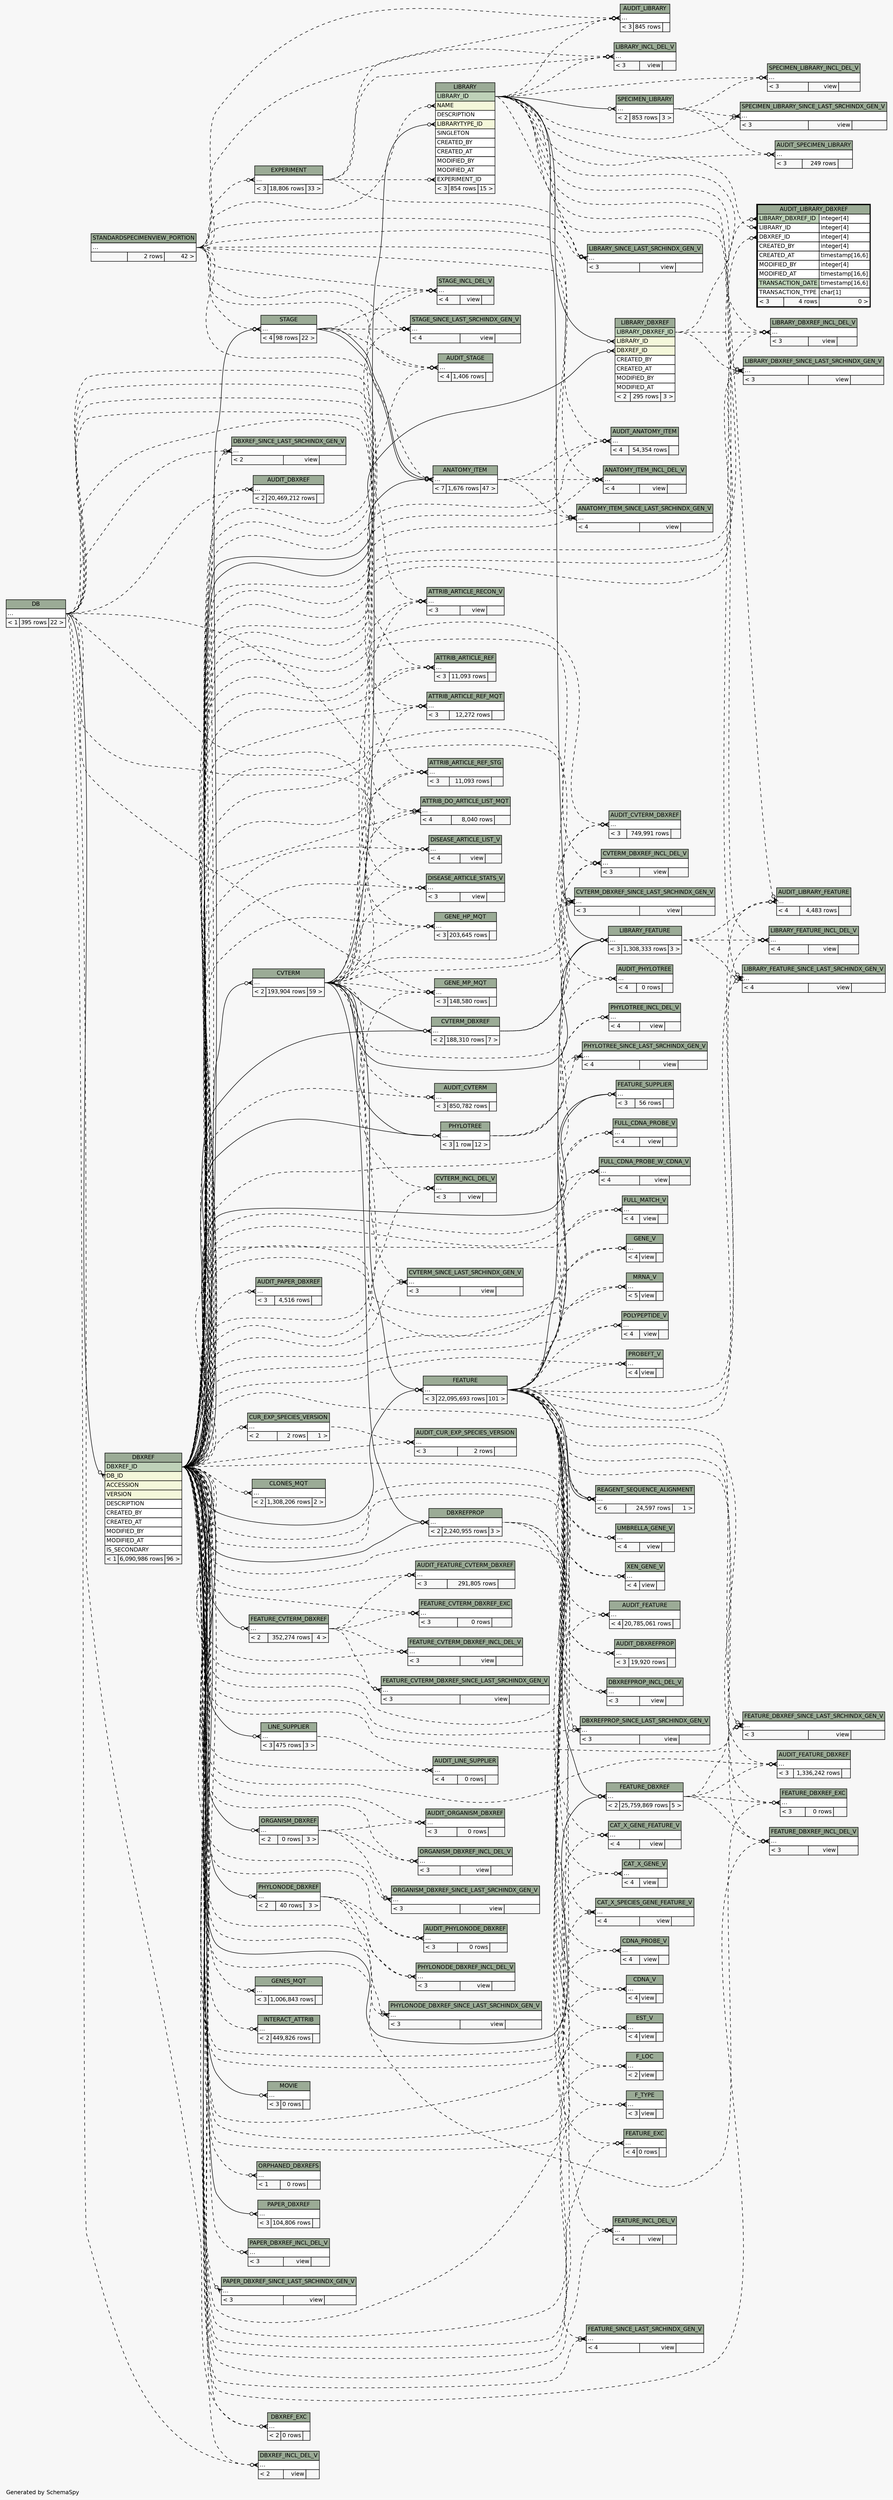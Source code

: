 // dot 2.38.0 on Windows 10 10.0
// SchemaSpy rev Unknown
digraph "impliedTwoDegreesRelationshipsDiagram" {
  graph [
    rankdir="RL"
    bgcolor="#f7f7f7"
    label="\nGenerated by SchemaSpy"
    labeljust="l"
    nodesep="0.18"
    ranksep="0.46"
    fontname="Helvetica"
    fontsize="11"
  ];
  node [
    fontname="Helvetica"
    fontsize="11"
    shape="plaintext"
  ];
  edge [
    arrowsize="0.8"
  ];
  "ANATOMY_ITEM":"elipses":w -> "DBXREF":"DBXREF_ID":e [arrowhead=none dir=back arrowtail=crowodot];
  "ANATOMY_ITEM":"elipses":w -> "STAGE":"elipses":e [arrowhead=none dir=back arrowtail=crowodot];
  "ANATOMY_ITEM":"elipses":w -> "STANDARDSPECIMENVIEW_PORTION":"elipses":e [arrowhead=none dir=back arrowtail=crowodot style=dashed];
  "ANATOMY_ITEM":"elipses":w -> "STAGE":"elipses":e [arrowhead=none dir=back arrowtail=crowodot];
  "ANATOMY_ITEM_INCL_DEL_V":"elipses":w -> "ANATOMY_ITEM":"elipses":e [arrowhead=none dir=back arrowtail=crowodot style=dashed];
  "ANATOMY_ITEM_INCL_DEL_V":"elipses":w -> "DBXREF":"DBXREF_ID":e [arrowhead=none dir=back arrowtail=crowodot style=dashed];
  "ANATOMY_ITEM_INCL_DEL_V":"elipses":w -> "STANDARDSPECIMENVIEW_PORTION":"elipses":e [arrowhead=none dir=back arrowtail=crowodot style=dashed];
  "ANATOMY_ITEM_SINCE_LAST_SRCHINDX_GEN_V":"elipses":w -> "ANATOMY_ITEM":"elipses":e [arrowhead=none dir=back arrowtail=crowodot style=dashed];
  "ANATOMY_ITEM_SINCE_LAST_SRCHINDX_GEN_V":"elipses":w -> "DBXREF":"DBXREF_ID":e [arrowhead=none dir=back arrowtail=crowodot style=dashed];
  "ANATOMY_ITEM_SINCE_LAST_SRCHINDX_GEN_V":"elipses":w -> "STANDARDSPECIMENVIEW_PORTION":"elipses":e [arrowhead=none dir=back arrowtail=crowodot style=dashed];
  "ATTRIB_ARTICLE_RECON_V":"elipses":w -> "CVTERM":"elipses":e [arrowhead=none dir=back arrowtail=crowodot style=dashed];
  "ATTRIB_ARTICLE_RECON_V":"elipses":w -> "DB":"elipses":e [arrowhead=none dir=back arrowtail=crowodot style=dashed];
  "ATTRIB_ARTICLE_RECON_V":"elipses":w -> "DBXREF":"DBXREF_ID":e [arrowhead=none dir=back arrowtail=crowodot style=dashed];
  "ATTRIB_ARTICLE_REF":"elipses":w -> "CVTERM":"elipses":e [arrowhead=none dir=back arrowtail=crowodot style=dashed];
  "ATTRIB_ARTICLE_REF":"elipses":w -> "DB":"elipses":e [arrowhead=none dir=back arrowtail=crowodot style=dashed];
  "ATTRIB_ARTICLE_REF":"elipses":w -> "DBXREF":"DBXREF_ID":e [arrowhead=none dir=back arrowtail=crowodot style=dashed];
  "ATTRIB_ARTICLE_REF_MQT":"elipses":w -> "CVTERM":"elipses":e [arrowhead=none dir=back arrowtail=crowodot style=dashed];
  "ATTRIB_ARTICLE_REF_MQT":"elipses":w -> "DB":"elipses":e [arrowhead=none dir=back arrowtail=crowodot style=dashed];
  "ATTRIB_ARTICLE_REF_MQT":"elipses":w -> "DBXREF":"DBXREF_ID":e [arrowhead=none dir=back arrowtail=crowodot style=dashed];
  "ATTRIB_ARTICLE_REF_STG":"elipses":w -> "CVTERM":"elipses":e [arrowhead=none dir=back arrowtail=crowodot style=dashed];
  "ATTRIB_ARTICLE_REF_STG":"elipses":w -> "DB":"elipses":e [arrowhead=none dir=back arrowtail=crowodot style=dashed];
  "ATTRIB_ARTICLE_REF_STG":"elipses":w -> "DBXREF":"DBXREF_ID":e [arrowhead=none dir=back arrowtail=crowodot style=dashed];
  "ATTRIB_DO_ARTICLE_LIST_MQT":"elipses":w -> "CVTERM":"elipses":e [arrowhead=none dir=back arrowtail=crowodot style=dashed];
  "ATTRIB_DO_ARTICLE_LIST_MQT":"elipses":w -> "DB":"elipses":e [arrowhead=none dir=back arrowtail=crowodot style=dashed];
  "ATTRIB_DO_ARTICLE_LIST_MQT":"elipses":w -> "DBXREF":"DBXREF_ID":e [arrowhead=none dir=back arrowtail=crowodot style=dashed];
  "AUDIT_ANATOMY_ITEM":"elipses":w -> "ANATOMY_ITEM":"elipses":e [arrowhead=none dir=back arrowtail=crowodot style=dashed];
  "AUDIT_ANATOMY_ITEM":"elipses":w -> "DBXREF":"DBXREF_ID":e [arrowhead=none dir=back arrowtail=crowodot style=dashed];
  "AUDIT_ANATOMY_ITEM":"elipses":w -> "STANDARDSPECIMENVIEW_PORTION":"elipses":e [arrowhead=none dir=back arrowtail=crowodot style=dashed];
  "AUDIT_CUR_EXP_SPECIES_VERSION":"elipses":w -> "DBXREF":"DBXREF_ID":e [arrowhead=none dir=back arrowtail=crowodot style=dashed];
  "AUDIT_CUR_EXP_SPECIES_VERSION":"elipses":w -> "CUR_EXP_SPECIES_VERSION":"elipses":e [arrowhead=none dir=back arrowtail=crowodot style=dashed];
  "AUDIT_CVTERM":"elipses":w -> "CVTERM":"elipses":e [arrowhead=none dir=back arrowtail=crowodot style=dashed];
  "AUDIT_CVTERM":"elipses":w -> "DBXREF":"DBXREF_ID":e [arrowhead=none dir=back arrowtail=crowodot style=dashed];
  "AUDIT_CVTERM_DBXREF":"elipses":w -> "CVTERM_DBXREF":"elipses":e [arrowhead=none dir=back arrowtail=crowodot style=dashed];
  "AUDIT_CVTERM_DBXREF":"elipses":w -> "CVTERM":"elipses":e [arrowhead=none dir=back arrowtail=crowodot style=dashed];
  "AUDIT_CVTERM_DBXREF":"elipses":w -> "DBXREF":"DBXREF_ID":e [arrowhead=none dir=back arrowtail=crowodot style=dashed];
  "AUDIT_DBXREF":"elipses":w -> "DB":"elipses":e [arrowhead=none dir=back arrowtail=crowodot style=dashed];
  "AUDIT_DBXREF":"elipses":w -> "DBXREF":"DBXREF_ID":e [arrowhead=none dir=back arrowtail=crowodot style=dashed];
  "AUDIT_DBXREFPROP":"elipses":w -> "DBXREF":"DBXREF_ID":e [arrowhead=none dir=back arrowtail=crowodot style=dashed];
  "AUDIT_DBXREFPROP":"elipses":w -> "DBXREFPROP":"elipses":e [arrowhead=none dir=back arrowtail=crowodot style=dashed];
  "AUDIT_FEATURE":"elipses":w -> "DBXREF":"DBXREF_ID":e [arrowhead=none dir=back arrowtail=crowodot style=dashed];
  "AUDIT_FEATURE":"elipses":w -> "FEATURE":"elipses":e [arrowhead=none dir=back arrowtail=crowodot style=dashed];
  "AUDIT_FEATURE_CVTERM_DBXREF":"elipses":w -> "DBXREF":"DBXREF_ID":e [arrowhead=none dir=back arrowtail=crowodot style=dashed];
  "AUDIT_FEATURE_CVTERM_DBXREF":"elipses":w -> "FEATURE_CVTERM_DBXREF":"elipses":e [arrowhead=none dir=back arrowtail=crowodot style=dashed];
  "AUDIT_FEATURE_DBXREF":"elipses":w -> "DBXREF":"DBXREF_ID":e [arrowhead=none dir=back arrowtail=crowodot style=dashed];
  "AUDIT_FEATURE_DBXREF":"elipses":w -> "FEATURE_DBXREF":"elipses":e [arrowhead=none dir=back arrowtail=crowodot style=dashed];
  "AUDIT_FEATURE_DBXREF":"elipses":w -> "FEATURE":"elipses":e [arrowhead=none dir=back arrowtail=crowodot style=dashed];
  "AUDIT_LIBRARY":"elipses":w -> "EXPERIMENT":"elipses":e [arrowhead=none dir=back arrowtail=crowodot style=dashed];
  "AUDIT_LIBRARY":"elipses":w -> "LIBRARY":"LIBRARY_ID":e [arrowhead=none dir=back arrowtail=crowodot style=dashed];
  "AUDIT_LIBRARY":"elipses":w -> "STANDARDSPECIMENVIEW_PORTION":"elipses":e [arrowhead=none dir=back arrowtail=crowodot style=dashed];
  "AUDIT_LIBRARY_DBXREF":"DBXREF_ID":w -> "DBXREF":"DBXREF_ID":e [arrowhead=none dir=back arrowtail=crowodot style=dashed];
  "AUDIT_LIBRARY_DBXREF":"LIBRARY_DBXREF_ID":w -> "LIBRARY_DBXREF":"LIBRARY_DBXREF_ID":e [arrowhead=none dir=back arrowtail=crowodot style=dashed];
  "AUDIT_LIBRARY_DBXREF":"LIBRARY_ID":w -> "LIBRARY":"LIBRARY_ID":e [arrowhead=none dir=back arrowtail=crowodot style=dashed];
  "AUDIT_LIBRARY_FEATURE":"elipses":w -> "FEATURE":"elipses":e [arrowhead=none dir=back arrowtail=crowodot style=dashed];
  "AUDIT_LIBRARY_FEATURE":"elipses":w -> "LIBRARY_FEATURE":"elipses":e [arrowhead=none dir=back arrowtail=crowodot style=dashed];
  "AUDIT_LIBRARY_FEATURE":"elipses":w -> "LIBRARY":"LIBRARY_ID":e [arrowhead=none dir=back arrowtail=crowodot style=dashed];
  "AUDIT_LINE_SUPPLIER":"elipses":w -> "DBXREF":"DBXREF_ID":e [arrowhead=none dir=back arrowtail=crowodot style=dashed];
  "AUDIT_LINE_SUPPLIER":"elipses":w -> "LINE_SUPPLIER":"elipses":e [arrowhead=none dir=back arrowtail=crowodot style=dashed];
  "AUDIT_ORGANISM_DBXREF":"elipses":w -> "DBXREF":"DBXREF_ID":e [arrowhead=none dir=back arrowtail=crowodot style=dashed];
  "AUDIT_ORGANISM_DBXREF":"elipses":w -> "ORGANISM_DBXREF":"elipses":e [arrowhead=none dir=back arrowtail=crowodot style=dashed];
  "AUDIT_PAPER_DBXREF":"elipses":w -> "DBXREF":"DBXREF_ID":e [arrowhead=none dir=back arrowtail=crowodot style=dashed];
  "AUDIT_PHYLONODE_DBXREF":"elipses":w -> "DBXREF":"DBXREF_ID":e [arrowhead=none dir=back arrowtail=crowodot style=dashed];
  "AUDIT_PHYLONODE_DBXREF":"elipses":w -> "PHYLONODE_DBXREF":"elipses":e [arrowhead=none dir=back arrowtail=crowodot style=dashed];
  "AUDIT_PHYLOTREE":"elipses":w -> "DBXREF":"DBXREF_ID":e [arrowhead=none dir=back arrowtail=crowodot style=dashed];
  "AUDIT_PHYLOTREE":"elipses":w -> "PHYLOTREE":"elipses":e [arrowhead=none dir=back arrowtail=crowodot style=dashed];
  "AUDIT_SPECIMEN_LIBRARY":"elipses":w -> "LIBRARY":"LIBRARY_ID":e [arrowhead=none dir=back arrowtail=crowodot style=dashed];
  "AUDIT_SPECIMEN_LIBRARY":"elipses":w -> "SPECIMEN_LIBRARY":"elipses":e [arrowhead=none dir=back arrowtail=crowodot style=dashed];
  "AUDIT_STAGE":"elipses":w -> "DBXREF":"DBXREF_ID":e [arrowhead=none dir=back arrowtail=crowodot style=dashed];
  "AUDIT_STAGE":"elipses":w -> "STANDARDSPECIMENVIEW_PORTION":"elipses":e [arrowhead=none dir=back arrowtail=crowodot style=dashed];
  "AUDIT_STAGE":"elipses":w -> "STAGE":"elipses":e [arrowhead=none dir=back arrowtail=crowodot style=dashed];
  "CAT_X_GENE_FEATURE_V":"elipses":w -> "DBXREF":"DBXREF_ID":e [arrowhead=none dir=back arrowtail=crowodot style=dashed];
  "CAT_X_GENE_FEATURE_V":"elipses":w -> "FEATURE":"elipses":e [arrowhead=none dir=back arrowtail=crowodot style=dashed];
  "CAT_X_GENE_V":"elipses":w -> "DBXREF":"DBXREF_ID":e [arrowhead=none dir=back arrowtail=crowodot style=dashed];
  "CAT_X_GENE_V":"elipses":w -> "FEATURE":"elipses":e [arrowhead=none dir=back arrowtail=crowodot style=dashed];
  "CAT_X_SPECIES_GENE_FEATURE_V":"elipses":w -> "DBXREF":"DBXREF_ID":e [arrowhead=none dir=back arrowtail=crowodot style=dashed];
  "CAT_X_SPECIES_GENE_FEATURE_V":"elipses":w -> "FEATURE":"elipses":e [arrowhead=none dir=back arrowtail=crowodot style=dashed];
  "CDNA_PROBE_V":"elipses":w -> "DBXREF":"DBXREF_ID":e [arrowhead=none dir=back arrowtail=crowodot style=dashed];
  "CDNA_PROBE_V":"elipses":w -> "FEATURE":"elipses":e [arrowhead=none dir=back arrowtail=crowodot style=dashed];
  "CDNA_V":"elipses":w -> "DBXREF":"DBXREF_ID":e [arrowhead=none dir=back arrowtail=crowodot style=dashed];
  "CDNA_V":"elipses":w -> "FEATURE":"elipses":e [arrowhead=none dir=back arrowtail=crowodot style=dashed];
  "CLONES_MQT":"elipses":w -> "DBXREF":"DBXREF_ID":e [arrowhead=none dir=back arrowtail=crowodot style=dashed];
  "CUR_EXP_SPECIES_VERSION":"elipses":w -> "DBXREF":"DBXREF_ID":e [arrowhead=none dir=back arrowtail=crowodot style=dashed];
  "CVTERM":"elipses":w -> "DBXREF":"DBXREF_ID":e [arrowhead=none dir=back arrowtail=crowodot];
  "CVTERM_DBXREF":"elipses":w -> "CVTERM":"elipses":e [arrowhead=none dir=back arrowtail=crowodot];
  "CVTERM_DBXREF":"elipses":w -> "DBXREF":"DBXREF_ID":e [arrowhead=none dir=back arrowtail=crowodot];
  "CVTERM_DBXREF_INCL_DEL_V":"elipses":w -> "CVTERM_DBXREF":"elipses":e [arrowhead=none dir=back arrowtail=crowodot style=dashed];
  "CVTERM_DBXREF_INCL_DEL_V":"elipses":w -> "CVTERM":"elipses":e [arrowhead=none dir=back arrowtail=crowodot style=dashed];
  "CVTERM_DBXREF_INCL_DEL_V":"elipses":w -> "DBXREF":"DBXREF_ID":e [arrowhead=none dir=back arrowtail=crowodot style=dashed];
  "CVTERM_DBXREF_SINCE_LAST_SRCHINDX_GEN_V":"elipses":w -> "CVTERM_DBXREF":"elipses":e [arrowhead=none dir=back arrowtail=crowodot style=dashed];
  "CVTERM_DBXREF_SINCE_LAST_SRCHINDX_GEN_V":"elipses":w -> "CVTERM":"elipses":e [arrowhead=none dir=back arrowtail=crowodot style=dashed];
  "CVTERM_DBXREF_SINCE_LAST_SRCHINDX_GEN_V":"elipses":w -> "DBXREF":"DBXREF_ID":e [arrowhead=none dir=back arrowtail=crowodot style=dashed];
  "CVTERM_INCL_DEL_V":"elipses":w -> "CVTERM":"elipses":e [arrowhead=none dir=back arrowtail=crowodot style=dashed];
  "CVTERM_INCL_DEL_V":"elipses":w -> "DBXREF":"DBXREF_ID":e [arrowhead=none dir=back arrowtail=crowodot style=dashed];
  "CVTERM_SINCE_LAST_SRCHINDX_GEN_V":"elipses":w -> "CVTERM":"elipses":e [arrowhead=none dir=back arrowtail=crowodot style=dashed];
  "CVTERM_SINCE_LAST_SRCHINDX_GEN_V":"elipses":w -> "DBXREF":"DBXREF_ID":e [arrowhead=none dir=back arrowtail=crowodot style=dashed];
  "DBXREF":"DB_ID":w -> "DB":"elipses":e [arrowhead=none dir=back arrowtail=crowodot];
  "DBXREF_EXC":"elipses":w -> "DB":"elipses":e [arrowhead=none dir=back arrowtail=crowodot style=dashed];
  "DBXREF_EXC":"elipses":w -> "DBXREF":"DBXREF_ID":e [arrowhead=none dir=back arrowtail=crowodot style=dashed];
  "DBXREF_INCL_DEL_V":"elipses":w -> "DB":"elipses":e [arrowhead=none dir=back arrowtail=crowodot style=dashed];
  "DBXREF_INCL_DEL_V":"elipses":w -> "DBXREF":"DBXREF_ID":e [arrowhead=none dir=back arrowtail=crowodot style=dashed];
  "DBXREF_SINCE_LAST_SRCHINDX_GEN_V":"elipses":w -> "DB":"elipses":e [arrowhead=none dir=back arrowtail=crowodot style=dashed];
  "DBXREF_SINCE_LAST_SRCHINDX_GEN_V":"elipses":w -> "DBXREF":"DBXREF_ID":e [arrowhead=none dir=back arrowtail=crowodot style=dashed];
  "DBXREFPROP":"elipses":w -> "DBXREF":"DBXREF_ID":e [arrowhead=none dir=back arrowtail=crowodot];
  "DBXREFPROP":"elipses":w -> "CVTERM":"elipses":e [arrowhead=none dir=back arrowtail=crowodot];
  "DBXREFPROP_INCL_DEL_V":"elipses":w -> "DBXREF":"DBXREF_ID":e [arrowhead=none dir=back arrowtail=crowodot style=dashed];
  "DBXREFPROP_INCL_DEL_V":"elipses":w -> "DBXREFPROP":"elipses":e [arrowhead=none dir=back arrowtail=crowodot style=dashed];
  "DBXREFPROP_SINCE_LAST_SRCHINDX_GEN_V":"elipses":w -> "DBXREF":"DBXREF_ID":e [arrowhead=none dir=back arrowtail=crowodot style=dashed];
  "DBXREFPROP_SINCE_LAST_SRCHINDX_GEN_V":"elipses":w -> "DBXREFPROP":"elipses":e [arrowhead=none dir=back arrowtail=crowodot style=dashed];
  "DISEASE_ARTICLE_LIST_V":"elipses":w -> "CVTERM":"elipses":e [arrowhead=none dir=back arrowtail=crowodot style=dashed];
  "DISEASE_ARTICLE_LIST_V":"elipses":w -> "DB":"elipses":e [arrowhead=none dir=back arrowtail=crowodot style=dashed];
  "DISEASE_ARTICLE_LIST_V":"elipses":w -> "DBXREF":"DBXREF_ID":e [arrowhead=none dir=back arrowtail=crowodot style=dashed];
  "DISEASE_ARTICLE_STATS_V":"elipses":w -> "CVTERM":"elipses":e [arrowhead=none dir=back arrowtail=crowodot style=dashed];
  "DISEASE_ARTICLE_STATS_V":"elipses":w -> "DB":"elipses":e [arrowhead=none dir=back arrowtail=crowodot style=dashed];
  "DISEASE_ARTICLE_STATS_V":"elipses":w -> "DBXREF":"DBXREF_ID":e [arrowhead=none dir=back arrowtail=crowodot style=dashed];
  "EST_V":"elipses":w -> "DBXREF":"DBXREF_ID":e [arrowhead=none dir=back arrowtail=crowodot style=dashed];
  "EST_V":"elipses":w -> "FEATURE":"elipses":e [arrowhead=none dir=back arrowtail=crowodot style=dashed];
  "EXPERIMENT":"elipses":w -> "STANDARDSPECIMENVIEW_PORTION":"elipses":e [arrowhead=none dir=back arrowtail=crowodot style=dashed];
  "F_LOC":"elipses":w -> "DBXREF":"DBXREF_ID":e [arrowhead=none dir=back arrowtail=crowodot style=dashed];
  "F_LOC":"elipses":w -> "FEATURE":"elipses":e [arrowhead=none dir=back arrowtail=crowodot style=dashed];
  "F_TYPE":"elipses":w -> "DBXREF":"DBXREF_ID":e [arrowhead=none dir=back arrowtail=crowodot style=dashed];
  "F_TYPE":"elipses":w -> "FEATURE":"elipses":e [arrowhead=none dir=back arrowtail=crowodot style=dashed];
  "FEATURE":"elipses":w -> "DBXREF":"DBXREF_ID":e [arrowhead=none dir=back arrowtail=crowodot];
  "FEATURE":"elipses":w -> "CVTERM":"elipses":e [arrowhead=none dir=back arrowtail=crowodot];
  "FEATURE_CVTERM_DBXREF":"elipses":w -> "DBXREF":"DBXREF_ID":e [arrowhead=none dir=back arrowtail=crowodot];
  "FEATURE_CVTERM_DBXREF_EXC":"elipses":w -> "DBXREF":"DBXREF_ID":e [arrowhead=none dir=back arrowtail=crowodot style=dashed];
  "FEATURE_CVTERM_DBXREF_EXC":"elipses":w -> "FEATURE_CVTERM_DBXREF":"elipses":e [arrowhead=none dir=back arrowtail=crowodot style=dashed];
  "FEATURE_CVTERM_DBXREF_INCL_DEL_V":"elipses":w -> "DBXREF":"DBXREF_ID":e [arrowhead=none dir=back arrowtail=crowodot style=dashed];
  "FEATURE_CVTERM_DBXREF_INCL_DEL_V":"elipses":w -> "FEATURE_CVTERM_DBXREF":"elipses":e [arrowhead=none dir=back arrowtail=crowodot style=dashed];
  "FEATURE_CVTERM_DBXREF_SINCE_LAST_SRCHINDX_GEN_V":"elipses":w -> "DBXREF":"DBXREF_ID":e [arrowhead=none dir=back arrowtail=crowodot style=dashed];
  "FEATURE_CVTERM_DBXREF_SINCE_LAST_SRCHINDX_GEN_V":"elipses":w -> "FEATURE_CVTERM_DBXREF":"elipses":e [arrowhead=none dir=back arrowtail=crowodot style=dashed];
  "FEATURE_DBXREF":"elipses":w -> "DBXREF":"DBXREF_ID":e [arrowhead=none dir=back arrowtail=crowodot];
  "FEATURE_DBXREF":"elipses":w -> "FEATURE":"elipses":e [arrowhead=none dir=back arrowtail=crowodot];
  "FEATURE_DBXREF_EXC":"elipses":w -> "DBXREF":"DBXREF_ID":e [arrowhead=none dir=back arrowtail=crowodot style=dashed];
  "FEATURE_DBXREF_EXC":"elipses":w -> "FEATURE_DBXREF":"elipses":e [arrowhead=none dir=back arrowtail=crowodot style=dashed];
  "FEATURE_DBXREF_EXC":"elipses":w -> "FEATURE":"elipses":e [arrowhead=none dir=back arrowtail=crowodot style=dashed];
  "FEATURE_DBXREF_INCL_DEL_V":"elipses":w -> "DBXREF":"DBXREF_ID":e [arrowhead=none dir=back arrowtail=crowodot style=dashed];
  "FEATURE_DBXREF_INCL_DEL_V":"elipses":w -> "FEATURE_DBXREF":"elipses":e [arrowhead=none dir=back arrowtail=crowodot style=dashed];
  "FEATURE_DBXREF_INCL_DEL_V":"elipses":w -> "FEATURE":"elipses":e [arrowhead=none dir=back arrowtail=crowodot style=dashed];
  "FEATURE_DBXREF_SINCE_LAST_SRCHINDX_GEN_V":"elipses":w -> "DBXREF":"DBXREF_ID":e [arrowhead=none dir=back arrowtail=crowodot style=dashed];
  "FEATURE_DBXREF_SINCE_LAST_SRCHINDX_GEN_V":"elipses":w -> "FEATURE_DBXREF":"elipses":e [arrowhead=none dir=back arrowtail=crowodot style=dashed];
  "FEATURE_DBXREF_SINCE_LAST_SRCHINDX_GEN_V":"elipses":w -> "FEATURE":"elipses":e [arrowhead=none dir=back arrowtail=crowodot style=dashed];
  "FEATURE_EXC":"elipses":w -> "DBXREF":"DBXREF_ID":e [arrowhead=none dir=back arrowtail=crowodot style=dashed];
  "FEATURE_EXC":"elipses":w -> "FEATURE":"elipses":e [arrowhead=none dir=back arrowtail=crowodot style=dashed];
  "FEATURE_INCL_DEL_V":"elipses":w -> "DBXREF":"DBXREF_ID":e [arrowhead=none dir=back arrowtail=crowodot style=dashed];
  "FEATURE_INCL_DEL_V":"elipses":w -> "FEATURE":"elipses":e [arrowhead=none dir=back arrowtail=crowodot style=dashed];
  "FEATURE_SINCE_LAST_SRCHINDX_GEN_V":"elipses":w -> "DBXREF":"DBXREF_ID":e [arrowhead=none dir=back arrowtail=crowodot style=dashed];
  "FEATURE_SINCE_LAST_SRCHINDX_GEN_V":"elipses":w -> "FEATURE":"elipses":e [arrowhead=none dir=back arrowtail=crowodot style=dashed];
  "FEATURE_SUPPLIER":"elipses":w -> "DBXREF":"DBXREF_ID":e [arrowhead=none dir=back arrowtail=crowodot];
  "FEATURE_SUPPLIER":"elipses":w -> "FEATURE":"elipses":e [arrowhead=none dir=back arrowtail=crowodot];
  "FULL_CDNA_PROBE_V":"elipses":w -> "DBXREF":"DBXREF_ID":e [arrowhead=none dir=back arrowtail=crowodot style=dashed];
  "FULL_CDNA_PROBE_V":"elipses":w -> "FEATURE":"elipses":e [arrowhead=none dir=back arrowtail=crowodot style=dashed];
  "FULL_CDNA_PROBE_W_CDNA_V":"elipses":w -> "DBXREF":"DBXREF_ID":e [arrowhead=none dir=back arrowtail=crowodot style=dashed];
  "FULL_CDNA_PROBE_W_CDNA_V":"elipses":w -> "FEATURE":"elipses":e [arrowhead=none dir=back arrowtail=crowodot style=dashed];
  "FULL_MATCH_V":"elipses":w -> "DBXREF":"DBXREF_ID":e [arrowhead=none dir=back arrowtail=crowodot style=dashed];
  "FULL_MATCH_V":"elipses":w -> "FEATURE":"elipses":e [arrowhead=none dir=back arrowtail=crowodot style=dashed];
  "GENE_HP_MQT":"elipses":w -> "CVTERM":"elipses":e [arrowhead=none dir=back arrowtail=crowodot style=dashed];
  "GENE_HP_MQT":"elipses":w -> "DB":"elipses":e [arrowhead=none dir=back arrowtail=crowodot style=dashed];
  "GENE_HP_MQT":"elipses":w -> "DBXREF":"DBXREF_ID":e [arrowhead=none dir=back arrowtail=crowodot style=dashed];
  "GENE_MP_MQT":"elipses":w -> "CVTERM":"elipses":e [arrowhead=none dir=back arrowtail=crowodot style=dashed];
  "GENE_MP_MQT":"elipses":w -> "DB":"elipses":e [arrowhead=none dir=back arrowtail=crowodot style=dashed];
  "GENE_MP_MQT":"elipses":w -> "DBXREF":"DBXREF_ID":e [arrowhead=none dir=back arrowtail=crowodot style=dashed];
  "GENE_V":"elipses":w -> "DBXREF":"DBXREF_ID":e [arrowhead=none dir=back arrowtail=crowodot style=dashed];
  "GENE_V":"elipses":w -> "FEATURE":"elipses":e [arrowhead=none dir=back arrowtail=crowodot style=dashed];
  "GENES_MQT":"elipses":w -> "DBXREF":"DBXREF_ID":e [arrowhead=none dir=back arrowtail=crowodot style=dashed];
  "INTERACT_ATTRIB":"elipses":w -> "DBXREF":"DBXREF_ID":e [arrowhead=none dir=back arrowtail=crowodot style=dashed];
  "LIBRARY":"EXPERIMENT_ID":w -> "EXPERIMENT":"elipses":e [arrowhead=none dir=back arrowtail=crowodot style=dashed];
  "LIBRARY":"LIBRARYTYPE_ID":w -> "CVTERM":"elipses":e [arrowhead=none dir=back arrowtail=crowodot];
  "LIBRARY":"NAME":w -> "STANDARDSPECIMENVIEW_PORTION":"elipses":e [arrowhead=none dir=back arrowtail=crowodot style=dashed];
  "LIBRARY_DBXREF":"DBXREF_ID":w -> "DBXREF":"DBXREF_ID":e [arrowhead=none dir=back arrowtail=crowodot];
  "LIBRARY_DBXREF":"LIBRARY_ID":w -> "LIBRARY":"LIBRARY_ID":e [arrowhead=none dir=back arrowtail=crowodot];
  "LIBRARY_DBXREF_INCL_DEL_V":"elipses":w -> "DBXREF":"DBXREF_ID":e [arrowhead=none dir=back arrowtail=crowodot style=dashed];
  "LIBRARY_DBXREF_INCL_DEL_V":"elipses":w -> "LIBRARY_DBXREF":"LIBRARY_DBXREF_ID":e [arrowhead=none dir=back arrowtail=crowodot style=dashed];
  "LIBRARY_DBXREF_INCL_DEL_V":"elipses":w -> "LIBRARY":"LIBRARY_ID":e [arrowhead=none dir=back arrowtail=crowodot style=dashed];
  "LIBRARY_DBXREF_SINCE_LAST_SRCHINDX_GEN_V":"elipses":w -> "DBXREF":"DBXREF_ID":e [arrowhead=none dir=back arrowtail=crowodot style=dashed];
  "LIBRARY_DBXREF_SINCE_LAST_SRCHINDX_GEN_V":"elipses":w -> "LIBRARY_DBXREF":"LIBRARY_DBXREF_ID":e [arrowhead=none dir=back arrowtail=crowodot style=dashed];
  "LIBRARY_DBXREF_SINCE_LAST_SRCHINDX_GEN_V":"elipses":w -> "LIBRARY":"LIBRARY_ID":e [arrowhead=none dir=back arrowtail=crowodot style=dashed];
  "LIBRARY_FEATURE":"elipses":w -> "FEATURE":"elipses":e [arrowhead=none dir=back arrowtail=crowodot];
  "LIBRARY_FEATURE":"elipses":w -> "LIBRARY":"LIBRARY_ID":e [arrowhead=none dir=back arrowtail=crowodot];
  "LIBRARY_FEATURE":"elipses":w -> "CVTERM":"elipses":e [arrowhead=none dir=back arrowtail=crowodot];
  "LIBRARY_FEATURE_INCL_DEL_V":"elipses":w -> "FEATURE":"elipses":e [arrowhead=none dir=back arrowtail=crowodot style=dashed];
  "LIBRARY_FEATURE_INCL_DEL_V":"elipses":w -> "LIBRARY_FEATURE":"elipses":e [arrowhead=none dir=back arrowtail=crowodot style=dashed];
  "LIBRARY_FEATURE_INCL_DEL_V":"elipses":w -> "LIBRARY":"LIBRARY_ID":e [arrowhead=none dir=back arrowtail=crowodot style=dashed];
  "LIBRARY_FEATURE_SINCE_LAST_SRCHINDX_GEN_V":"elipses":w -> "FEATURE":"elipses":e [arrowhead=none dir=back arrowtail=crowodot style=dashed];
  "LIBRARY_FEATURE_SINCE_LAST_SRCHINDX_GEN_V":"elipses":w -> "LIBRARY_FEATURE":"elipses":e [arrowhead=none dir=back arrowtail=crowodot style=dashed];
  "LIBRARY_FEATURE_SINCE_LAST_SRCHINDX_GEN_V":"elipses":w -> "LIBRARY":"LIBRARY_ID":e [arrowhead=none dir=back arrowtail=crowodot style=dashed];
  "LIBRARY_INCL_DEL_V":"elipses":w -> "EXPERIMENT":"elipses":e [arrowhead=none dir=back arrowtail=crowodot style=dashed];
  "LIBRARY_INCL_DEL_V":"elipses":w -> "LIBRARY":"LIBRARY_ID":e [arrowhead=none dir=back arrowtail=crowodot style=dashed];
  "LIBRARY_INCL_DEL_V":"elipses":w -> "STANDARDSPECIMENVIEW_PORTION":"elipses":e [arrowhead=none dir=back arrowtail=crowodot style=dashed];
  "LIBRARY_SINCE_LAST_SRCHINDX_GEN_V":"elipses":w -> "EXPERIMENT":"elipses":e [arrowhead=none dir=back arrowtail=crowodot style=dashed];
  "LIBRARY_SINCE_LAST_SRCHINDX_GEN_V":"elipses":w -> "LIBRARY":"LIBRARY_ID":e [arrowhead=none dir=back arrowtail=crowodot style=dashed];
  "LIBRARY_SINCE_LAST_SRCHINDX_GEN_V":"elipses":w -> "STANDARDSPECIMENVIEW_PORTION":"elipses":e [arrowhead=none dir=back arrowtail=crowodot style=dashed];
  "LINE_SUPPLIER":"elipses":w -> "DBXREF":"DBXREF_ID":e [arrowhead=none dir=back arrowtail=crowodot];
  "MOVIE":"elipses":w -> "DBXREF":"DBXREF_ID":e [arrowhead=none dir=back arrowtail=crowodot];
  "MRNA_V":"elipses":w -> "DBXREF":"DBXREF_ID":e [arrowhead=none dir=back arrowtail=crowodot style=dashed];
  "MRNA_V":"elipses":w -> "FEATURE":"elipses":e [arrowhead=none dir=back arrowtail=crowodot style=dashed];
  "ORGANISM_DBXREF":"elipses":w -> "DBXREF":"DBXREF_ID":e [arrowhead=none dir=back arrowtail=crowodot];
  "ORGANISM_DBXREF_INCL_DEL_V":"elipses":w -> "DBXREF":"DBXREF_ID":e [arrowhead=none dir=back arrowtail=crowodot style=dashed];
  "ORGANISM_DBXREF_INCL_DEL_V":"elipses":w -> "ORGANISM_DBXREF":"elipses":e [arrowhead=none dir=back arrowtail=crowodot style=dashed];
  "ORGANISM_DBXREF_SINCE_LAST_SRCHINDX_GEN_V":"elipses":w -> "DBXREF":"DBXREF_ID":e [arrowhead=none dir=back arrowtail=crowodot style=dashed];
  "ORGANISM_DBXREF_SINCE_LAST_SRCHINDX_GEN_V":"elipses":w -> "ORGANISM_DBXREF":"elipses":e [arrowhead=none dir=back arrowtail=crowodot style=dashed];
  "ORPHANED_DBXREFS":"elipses":w -> "DBXREF":"DBXREF_ID":e [arrowhead=none dir=back arrowtail=crowodot style=dashed];
  "PAPER_DBXREF":"elipses":w -> "DBXREF":"DBXREF_ID":e [arrowhead=none dir=back arrowtail=crowodot];
  "PAPER_DBXREF_INCL_DEL_V":"elipses":w -> "DBXREF":"DBXREF_ID":e [arrowhead=none dir=back arrowtail=crowodot style=dashed];
  "PAPER_DBXREF_SINCE_LAST_SRCHINDX_GEN_V":"elipses":w -> "DBXREF":"DBXREF_ID":e [arrowhead=none dir=back arrowtail=crowodot style=dashed];
  "PHYLONODE_DBXREF":"elipses":w -> "DBXREF":"DBXREF_ID":e [arrowhead=none dir=back arrowtail=crowodot];
  "PHYLONODE_DBXREF_INCL_DEL_V":"elipses":w -> "DBXREF":"DBXREF_ID":e [arrowhead=none dir=back arrowtail=crowodot style=dashed];
  "PHYLONODE_DBXREF_INCL_DEL_V":"elipses":w -> "PHYLONODE_DBXREF":"elipses":e [arrowhead=none dir=back arrowtail=crowodot style=dashed];
  "PHYLONODE_DBXREF_SINCE_LAST_SRCHINDX_GEN_V":"elipses":w -> "DBXREF":"DBXREF_ID":e [arrowhead=none dir=back arrowtail=crowodot style=dashed];
  "PHYLONODE_DBXREF_SINCE_LAST_SRCHINDX_GEN_V":"elipses":w -> "PHYLONODE_DBXREF":"elipses":e [arrowhead=none dir=back arrowtail=crowodot style=dashed];
  "PHYLOTREE":"elipses":w -> "DBXREF":"DBXREF_ID":e [arrowhead=none dir=back arrowtail=crowodot];
  "PHYLOTREE":"elipses":w -> "CVTERM":"elipses":e [arrowhead=none dir=back arrowtail=crowodot];
  "PHYLOTREE_INCL_DEL_V":"elipses":w -> "DBXREF":"DBXREF_ID":e [arrowhead=none dir=back arrowtail=crowodot style=dashed];
  "PHYLOTREE_INCL_DEL_V":"elipses":w -> "PHYLOTREE":"elipses":e [arrowhead=none dir=back arrowtail=crowodot style=dashed];
  "PHYLOTREE_SINCE_LAST_SRCHINDX_GEN_V":"elipses":w -> "DBXREF":"DBXREF_ID":e [arrowhead=none dir=back arrowtail=crowodot style=dashed];
  "PHYLOTREE_SINCE_LAST_SRCHINDX_GEN_V":"elipses":w -> "PHYLOTREE":"elipses":e [arrowhead=none dir=back arrowtail=crowodot style=dashed];
  "POLYPEPTIDE_V":"elipses":w -> "DBXREF":"DBXREF_ID":e [arrowhead=none dir=back arrowtail=crowodot style=dashed];
  "POLYPEPTIDE_V":"elipses":w -> "FEATURE":"elipses":e [arrowhead=none dir=back arrowtail=crowodot style=dashed];
  "PROBEFT_V":"elipses":w -> "DBXREF":"DBXREF_ID":e [arrowhead=none dir=back arrowtail=crowodot style=dashed];
  "PROBEFT_V":"elipses":w -> "FEATURE":"elipses":e [arrowhead=none dir=back arrowtail=crowodot style=dashed];
  "REAGENT_SEQUENCE_ALIGNMENT":"elipses":w -> "DBXREF":"DBXREF_ID":e [arrowhead=none dir=back arrowtail=crowodot style=dashed];
  "REAGENT_SEQUENCE_ALIGNMENT":"elipses":w -> "FEATURE":"elipses":e [arrowhead=none dir=back arrowtail=crowodot];
  "REAGENT_SEQUENCE_ALIGNMENT":"elipses":w -> "FEATURE":"elipses":e [arrowhead=none dir=back arrowtail=crowodot];
  "SPECIMEN_LIBRARY":"elipses":w -> "LIBRARY":"LIBRARY_ID":e [arrowhead=none dir=back arrowtail=crowodot];
  "SPECIMEN_LIBRARY_INCL_DEL_V":"elipses":w -> "LIBRARY":"LIBRARY_ID":e [arrowhead=none dir=back arrowtail=crowodot style=dashed];
  "SPECIMEN_LIBRARY_INCL_DEL_V":"elipses":w -> "SPECIMEN_LIBRARY":"elipses":e [arrowhead=none dir=back arrowtail=crowodot style=dashed];
  "SPECIMEN_LIBRARY_SINCE_LAST_SRCHINDX_GEN_V":"elipses":w -> "LIBRARY":"LIBRARY_ID":e [arrowhead=none dir=back arrowtail=crowodot style=dashed];
  "SPECIMEN_LIBRARY_SINCE_LAST_SRCHINDX_GEN_V":"elipses":w -> "SPECIMEN_LIBRARY":"elipses":e [arrowhead=none dir=back arrowtail=crowodot style=dashed];
  "STAGE":"elipses":w -> "DBXREF":"DBXREF_ID":e [arrowhead=none dir=back arrowtail=crowodot];
  "STAGE":"elipses":w -> "STANDARDSPECIMENVIEW_PORTION":"elipses":e [arrowhead=none dir=back arrowtail=crowodot style=dashed];
  "STAGE_INCL_DEL_V":"elipses":w -> "DBXREF":"DBXREF_ID":e [arrowhead=none dir=back arrowtail=crowodot style=dashed];
  "STAGE_INCL_DEL_V":"elipses":w -> "STANDARDSPECIMENVIEW_PORTION":"elipses":e [arrowhead=none dir=back arrowtail=crowodot style=dashed];
  "STAGE_INCL_DEL_V":"elipses":w -> "STAGE":"elipses":e [arrowhead=none dir=back arrowtail=crowodot style=dashed];
  "STAGE_SINCE_LAST_SRCHINDX_GEN_V":"elipses":w -> "DBXREF":"DBXREF_ID":e [arrowhead=none dir=back arrowtail=crowodot style=dashed];
  "STAGE_SINCE_LAST_SRCHINDX_GEN_V":"elipses":w -> "STANDARDSPECIMENVIEW_PORTION":"elipses":e [arrowhead=none dir=back arrowtail=crowodot style=dashed];
  "STAGE_SINCE_LAST_SRCHINDX_GEN_V":"elipses":w -> "STAGE":"elipses":e [arrowhead=none dir=back arrowtail=crowodot style=dashed];
  "UMBRELLA_GENE_V":"elipses":w -> "DBXREF":"DBXREF_ID":e [arrowhead=none dir=back arrowtail=crowodot style=dashed];
  "UMBRELLA_GENE_V":"elipses":w -> "FEATURE":"elipses":e [arrowhead=none dir=back arrowtail=crowodot style=dashed];
  "XEN_GENE_V":"elipses":w -> "DBXREF":"DBXREF_ID":e [arrowhead=none dir=back arrowtail=crowodot style=dashed];
  "XEN_GENE_V":"elipses":w -> "FEATURE":"elipses":e [arrowhead=none dir=back arrowtail=crowodot style=dashed];
  "ANATOMY_ITEM" [
    label=<
    <TABLE BORDER="0" CELLBORDER="1" CELLSPACING="0" BGCOLOR="#ffffff">
      <TR><TD COLSPAN="3" BGCOLOR="#9bab96" ALIGN="CENTER">ANATOMY_ITEM</TD></TR>
      <TR><TD PORT="elipses" COLSPAN="3" ALIGN="LEFT">...</TD></TR>
      <TR><TD ALIGN="LEFT" BGCOLOR="#f7f7f7">&lt; 7</TD><TD ALIGN="RIGHT" BGCOLOR="#f7f7f7">1,676 rows</TD><TD ALIGN="RIGHT" BGCOLOR="#f7f7f7">47 &gt;</TD></TR>
    </TABLE>>
    URL="ANATOMY_ITEM.html"
    tooltip="ANATOMY_ITEM"
  ];
  "ANATOMY_ITEM_INCL_DEL_V" [
    label=<
    <TABLE BORDER="0" CELLBORDER="1" CELLSPACING="0" BGCOLOR="#ffffff">
      <TR><TD COLSPAN="3" BGCOLOR="#9bab96" ALIGN="CENTER">ANATOMY_ITEM_INCL_DEL_V</TD></TR>
      <TR><TD PORT="elipses" COLSPAN="3" ALIGN="LEFT">...</TD></TR>
      <TR><TD ALIGN="LEFT" BGCOLOR="#f7f7f7">&lt; 4</TD><TD ALIGN="RIGHT" BGCOLOR="#f7f7f7">view</TD><TD ALIGN="RIGHT" BGCOLOR="#f7f7f7">  </TD></TR>
    </TABLE>>
    URL="ANATOMY_ITEM_INCL_DEL_V.html"
    tooltip="ANATOMY_ITEM_INCL_DEL_V"
  ];
  "ANATOMY_ITEM_SINCE_LAST_SRCHINDX_GEN_V" [
    label=<
    <TABLE BORDER="0" CELLBORDER="1" CELLSPACING="0" BGCOLOR="#ffffff">
      <TR><TD COLSPAN="3" BGCOLOR="#9bab96" ALIGN="CENTER">ANATOMY_ITEM_SINCE_LAST_SRCHINDX_GEN_V</TD></TR>
      <TR><TD PORT="elipses" COLSPAN="3" ALIGN="LEFT">...</TD></TR>
      <TR><TD ALIGN="LEFT" BGCOLOR="#f7f7f7">&lt; 4</TD><TD ALIGN="RIGHT" BGCOLOR="#f7f7f7">view</TD><TD ALIGN="RIGHT" BGCOLOR="#f7f7f7">  </TD></TR>
    </TABLE>>
    URL="ANATOMY_ITEM_SINCE_LAST_SRCHINDX_GEN_V.html"
    tooltip="ANATOMY_ITEM_SINCE_LAST_SRCHINDX_GEN_V"
  ];
  "ATTRIB_ARTICLE_RECON_V" [
    label=<
    <TABLE BORDER="0" CELLBORDER="1" CELLSPACING="0" BGCOLOR="#ffffff">
      <TR><TD COLSPAN="3" BGCOLOR="#9bab96" ALIGN="CENTER">ATTRIB_ARTICLE_RECON_V</TD></TR>
      <TR><TD PORT="elipses" COLSPAN="3" ALIGN="LEFT">...</TD></TR>
      <TR><TD ALIGN="LEFT" BGCOLOR="#f7f7f7">&lt; 3</TD><TD ALIGN="RIGHT" BGCOLOR="#f7f7f7">view</TD><TD ALIGN="RIGHT" BGCOLOR="#f7f7f7">  </TD></TR>
    </TABLE>>
    URL="ATTRIB_ARTICLE_RECON_V.html"
    tooltip="ATTRIB_ARTICLE_RECON_V"
  ];
  "ATTRIB_ARTICLE_REF" [
    label=<
    <TABLE BORDER="0" CELLBORDER="1" CELLSPACING="0" BGCOLOR="#ffffff">
      <TR><TD COLSPAN="3" BGCOLOR="#9bab96" ALIGN="CENTER">ATTRIB_ARTICLE_REF</TD></TR>
      <TR><TD PORT="elipses" COLSPAN="3" ALIGN="LEFT">...</TD></TR>
      <TR><TD ALIGN="LEFT" BGCOLOR="#f7f7f7">&lt; 3</TD><TD ALIGN="RIGHT" BGCOLOR="#f7f7f7">11,093 rows</TD><TD ALIGN="RIGHT" BGCOLOR="#f7f7f7">  </TD></TR>
    </TABLE>>
    URL="ATTRIB_ARTICLE_REF.html"
    tooltip="ATTRIB_ARTICLE_REF"
  ];
  "ATTRIB_ARTICLE_REF_MQT" [
    label=<
    <TABLE BORDER="0" CELLBORDER="1" CELLSPACING="0" BGCOLOR="#ffffff">
      <TR><TD COLSPAN="3" BGCOLOR="#9bab96" ALIGN="CENTER">ATTRIB_ARTICLE_REF_MQT</TD></TR>
      <TR><TD PORT="elipses" COLSPAN="3" ALIGN="LEFT">...</TD></TR>
      <TR><TD ALIGN="LEFT" BGCOLOR="#f7f7f7">&lt; 3</TD><TD ALIGN="RIGHT" BGCOLOR="#f7f7f7">12,272 rows</TD><TD ALIGN="RIGHT" BGCOLOR="#f7f7f7">  </TD></TR>
    </TABLE>>
    URL="ATTRIB_ARTICLE_REF_MQT.html"
    tooltip="ATTRIB_ARTICLE_REF_MQT"
  ];
  "ATTRIB_ARTICLE_REF_STG" [
    label=<
    <TABLE BORDER="0" CELLBORDER="1" CELLSPACING="0" BGCOLOR="#ffffff">
      <TR><TD COLSPAN="3" BGCOLOR="#9bab96" ALIGN="CENTER">ATTRIB_ARTICLE_REF_STG</TD></TR>
      <TR><TD PORT="elipses" COLSPAN="3" ALIGN="LEFT">...</TD></TR>
      <TR><TD ALIGN="LEFT" BGCOLOR="#f7f7f7">&lt; 3</TD><TD ALIGN="RIGHT" BGCOLOR="#f7f7f7">11,093 rows</TD><TD ALIGN="RIGHT" BGCOLOR="#f7f7f7">  </TD></TR>
    </TABLE>>
    URL="ATTRIB_ARTICLE_REF_STG.html"
    tooltip="ATTRIB_ARTICLE_REF_STG"
  ];
  "ATTRIB_DO_ARTICLE_LIST_MQT" [
    label=<
    <TABLE BORDER="0" CELLBORDER="1" CELLSPACING="0" BGCOLOR="#ffffff">
      <TR><TD COLSPAN="3" BGCOLOR="#9bab96" ALIGN="CENTER">ATTRIB_DO_ARTICLE_LIST_MQT</TD></TR>
      <TR><TD PORT="elipses" COLSPAN="3" ALIGN="LEFT">...</TD></TR>
      <TR><TD ALIGN="LEFT" BGCOLOR="#f7f7f7">&lt; 4</TD><TD ALIGN="RIGHT" BGCOLOR="#f7f7f7">8,040 rows</TD><TD ALIGN="RIGHT" BGCOLOR="#f7f7f7">  </TD></TR>
    </TABLE>>
    URL="ATTRIB_DO_ARTICLE_LIST_MQT.html"
    tooltip="ATTRIB_DO_ARTICLE_LIST_MQT"
  ];
  "AUDIT_ANATOMY_ITEM" [
    label=<
    <TABLE BORDER="0" CELLBORDER="1" CELLSPACING="0" BGCOLOR="#ffffff">
      <TR><TD COLSPAN="3" BGCOLOR="#9bab96" ALIGN="CENTER">AUDIT_ANATOMY_ITEM</TD></TR>
      <TR><TD PORT="elipses" COLSPAN="3" ALIGN="LEFT">...</TD></TR>
      <TR><TD ALIGN="LEFT" BGCOLOR="#f7f7f7">&lt; 4</TD><TD ALIGN="RIGHT" BGCOLOR="#f7f7f7">54,354 rows</TD><TD ALIGN="RIGHT" BGCOLOR="#f7f7f7">  </TD></TR>
    </TABLE>>
    URL="AUDIT_ANATOMY_ITEM.html"
    tooltip="AUDIT_ANATOMY_ITEM"
  ];
  "AUDIT_CUR_EXP_SPECIES_VERSION" [
    label=<
    <TABLE BORDER="0" CELLBORDER="1" CELLSPACING="0" BGCOLOR="#ffffff">
      <TR><TD COLSPAN="3" BGCOLOR="#9bab96" ALIGN="CENTER">AUDIT_CUR_EXP_SPECIES_VERSION</TD></TR>
      <TR><TD PORT="elipses" COLSPAN="3" ALIGN="LEFT">...</TD></TR>
      <TR><TD ALIGN="LEFT" BGCOLOR="#f7f7f7">&lt; 3</TD><TD ALIGN="RIGHT" BGCOLOR="#f7f7f7">2 rows</TD><TD ALIGN="RIGHT" BGCOLOR="#f7f7f7">  </TD></TR>
    </TABLE>>
    URL="AUDIT_CUR_EXP_SPECIES_VERSION.html"
    tooltip="AUDIT_CUR_EXP_SPECIES_VERSION"
  ];
  "AUDIT_CVTERM" [
    label=<
    <TABLE BORDER="0" CELLBORDER="1" CELLSPACING="0" BGCOLOR="#ffffff">
      <TR><TD COLSPAN="3" BGCOLOR="#9bab96" ALIGN="CENTER">AUDIT_CVTERM</TD></TR>
      <TR><TD PORT="elipses" COLSPAN="3" ALIGN="LEFT">...</TD></TR>
      <TR><TD ALIGN="LEFT" BGCOLOR="#f7f7f7">&lt; 3</TD><TD ALIGN="RIGHT" BGCOLOR="#f7f7f7">850,782 rows</TD><TD ALIGN="RIGHT" BGCOLOR="#f7f7f7">  </TD></TR>
    </TABLE>>
    URL="AUDIT_CVTERM.html"
    tooltip="AUDIT_CVTERM"
  ];
  "AUDIT_CVTERM_DBXREF" [
    label=<
    <TABLE BORDER="0" CELLBORDER="1" CELLSPACING="0" BGCOLOR="#ffffff">
      <TR><TD COLSPAN="3" BGCOLOR="#9bab96" ALIGN="CENTER">AUDIT_CVTERM_DBXREF</TD></TR>
      <TR><TD PORT="elipses" COLSPAN="3" ALIGN="LEFT">...</TD></TR>
      <TR><TD ALIGN="LEFT" BGCOLOR="#f7f7f7">&lt; 3</TD><TD ALIGN="RIGHT" BGCOLOR="#f7f7f7">749,991 rows</TD><TD ALIGN="RIGHT" BGCOLOR="#f7f7f7">  </TD></TR>
    </TABLE>>
    URL="AUDIT_CVTERM_DBXREF.html"
    tooltip="AUDIT_CVTERM_DBXREF"
  ];
  "AUDIT_DBXREF" [
    label=<
    <TABLE BORDER="0" CELLBORDER="1" CELLSPACING="0" BGCOLOR="#ffffff">
      <TR><TD COLSPAN="3" BGCOLOR="#9bab96" ALIGN="CENTER">AUDIT_DBXREF</TD></TR>
      <TR><TD PORT="elipses" COLSPAN="3" ALIGN="LEFT">...</TD></TR>
      <TR><TD ALIGN="LEFT" BGCOLOR="#f7f7f7">&lt; 2</TD><TD ALIGN="RIGHT" BGCOLOR="#f7f7f7">20,469,212 rows</TD><TD ALIGN="RIGHT" BGCOLOR="#f7f7f7">  </TD></TR>
    </TABLE>>
    URL="AUDIT_DBXREF.html"
    tooltip="AUDIT_DBXREF"
  ];
  "AUDIT_DBXREFPROP" [
    label=<
    <TABLE BORDER="0" CELLBORDER="1" CELLSPACING="0" BGCOLOR="#ffffff">
      <TR><TD COLSPAN="3" BGCOLOR="#9bab96" ALIGN="CENTER">AUDIT_DBXREFPROP</TD></TR>
      <TR><TD PORT="elipses" COLSPAN="3" ALIGN="LEFT">...</TD></TR>
      <TR><TD ALIGN="LEFT" BGCOLOR="#f7f7f7">&lt; 3</TD><TD ALIGN="RIGHT" BGCOLOR="#f7f7f7">19,920 rows</TD><TD ALIGN="RIGHT" BGCOLOR="#f7f7f7">  </TD></TR>
    </TABLE>>
    URL="AUDIT_DBXREFPROP.html"
    tooltip="AUDIT_DBXREFPROP"
  ];
  "AUDIT_FEATURE" [
    label=<
    <TABLE BORDER="0" CELLBORDER="1" CELLSPACING="0" BGCOLOR="#ffffff">
      <TR><TD COLSPAN="3" BGCOLOR="#9bab96" ALIGN="CENTER">AUDIT_FEATURE</TD></TR>
      <TR><TD PORT="elipses" COLSPAN="3" ALIGN="LEFT">...</TD></TR>
      <TR><TD ALIGN="LEFT" BGCOLOR="#f7f7f7">&lt; 4</TD><TD ALIGN="RIGHT" BGCOLOR="#f7f7f7">20,785,061 rows</TD><TD ALIGN="RIGHT" BGCOLOR="#f7f7f7">  </TD></TR>
    </TABLE>>
    URL="AUDIT_FEATURE.html"
    tooltip="AUDIT_FEATURE"
  ];
  "AUDIT_FEATURE_CVTERM_DBXREF" [
    label=<
    <TABLE BORDER="0" CELLBORDER="1" CELLSPACING="0" BGCOLOR="#ffffff">
      <TR><TD COLSPAN="3" BGCOLOR="#9bab96" ALIGN="CENTER">AUDIT_FEATURE_CVTERM_DBXREF</TD></TR>
      <TR><TD PORT="elipses" COLSPAN="3" ALIGN="LEFT">...</TD></TR>
      <TR><TD ALIGN="LEFT" BGCOLOR="#f7f7f7">&lt; 3</TD><TD ALIGN="RIGHT" BGCOLOR="#f7f7f7">291,805 rows</TD><TD ALIGN="RIGHT" BGCOLOR="#f7f7f7">  </TD></TR>
    </TABLE>>
    URL="AUDIT_FEATURE_CVTERM_DBXREF.html"
    tooltip="AUDIT_FEATURE_CVTERM_DBXREF"
  ];
  "AUDIT_FEATURE_DBXREF" [
    label=<
    <TABLE BORDER="0" CELLBORDER="1" CELLSPACING="0" BGCOLOR="#ffffff">
      <TR><TD COLSPAN="3" BGCOLOR="#9bab96" ALIGN="CENTER">AUDIT_FEATURE_DBXREF</TD></TR>
      <TR><TD PORT="elipses" COLSPAN="3" ALIGN="LEFT">...</TD></TR>
      <TR><TD ALIGN="LEFT" BGCOLOR="#f7f7f7">&lt; 3</TD><TD ALIGN="RIGHT" BGCOLOR="#f7f7f7">1,336,242 rows</TD><TD ALIGN="RIGHT" BGCOLOR="#f7f7f7">  </TD></TR>
    </TABLE>>
    URL="AUDIT_FEATURE_DBXREF.html"
    tooltip="AUDIT_FEATURE_DBXREF"
  ];
  "AUDIT_LIBRARY" [
    label=<
    <TABLE BORDER="0" CELLBORDER="1" CELLSPACING="0" BGCOLOR="#ffffff">
      <TR><TD COLSPAN="3" BGCOLOR="#9bab96" ALIGN="CENTER">AUDIT_LIBRARY</TD></TR>
      <TR><TD PORT="elipses" COLSPAN="3" ALIGN="LEFT">...</TD></TR>
      <TR><TD ALIGN="LEFT" BGCOLOR="#f7f7f7">&lt; 3</TD><TD ALIGN="RIGHT" BGCOLOR="#f7f7f7">845 rows</TD><TD ALIGN="RIGHT" BGCOLOR="#f7f7f7">  </TD></TR>
    </TABLE>>
    URL="AUDIT_LIBRARY.html"
    tooltip="AUDIT_LIBRARY"
  ];
  "AUDIT_LIBRARY_DBXREF" [
    label=<
    <TABLE BORDER="2" CELLBORDER="1" CELLSPACING="0" BGCOLOR="#ffffff">
      <TR><TD COLSPAN="3" BGCOLOR="#9bab96" ALIGN="CENTER">AUDIT_LIBRARY_DBXREF</TD></TR>
      <TR><TD PORT="LIBRARY_DBXREF_ID" COLSPAN="2" BGCOLOR="#bed1b8" ALIGN="LEFT">LIBRARY_DBXREF_ID</TD><TD PORT="LIBRARY_DBXREF_ID.type" ALIGN="LEFT">integer[4]</TD></TR>
      <TR><TD PORT="LIBRARY_ID" COLSPAN="2" ALIGN="LEFT">LIBRARY_ID</TD><TD PORT="LIBRARY_ID.type" ALIGN="LEFT">integer[4]</TD></TR>
      <TR><TD PORT="DBXREF_ID" COLSPAN="2" ALIGN="LEFT">DBXREF_ID</TD><TD PORT="DBXREF_ID.type" ALIGN="LEFT">integer[4]</TD></TR>
      <TR><TD PORT="CREATED_BY" COLSPAN="2" ALIGN="LEFT">CREATED_BY</TD><TD PORT="CREATED_BY.type" ALIGN="LEFT">integer[4]</TD></TR>
      <TR><TD PORT="CREATED_AT" COLSPAN="2" ALIGN="LEFT">CREATED_AT</TD><TD PORT="CREATED_AT.type" ALIGN="LEFT">timestamp[16,6]</TD></TR>
      <TR><TD PORT="MODIFIED_BY" COLSPAN="2" ALIGN="LEFT">MODIFIED_BY</TD><TD PORT="MODIFIED_BY.type" ALIGN="LEFT">integer[4]</TD></TR>
      <TR><TD PORT="MODIFIED_AT" COLSPAN="2" ALIGN="LEFT">MODIFIED_AT</TD><TD PORT="MODIFIED_AT.type" ALIGN="LEFT">timestamp[16,6]</TD></TR>
      <TR><TD PORT="TRANSACTION_DATE" COLSPAN="2" BGCOLOR="#bed1b8" ALIGN="LEFT">TRANSACTION_DATE</TD><TD PORT="TRANSACTION_DATE.type" ALIGN="LEFT">timestamp[16,6]</TD></TR>
      <TR><TD PORT="TRANSACTION_TYPE" COLSPAN="2" ALIGN="LEFT">TRANSACTION_TYPE</TD><TD PORT="TRANSACTION_TYPE.type" ALIGN="LEFT">char[1]</TD></TR>
      <TR><TD ALIGN="LEFT" BGCOLOR="#f7f7f7">&lt; 3</TD><TD ALIGN="RIGHT" BGCOLOR="#f7f7f7">4 rows</TD><TD ALIGN="RIGHT" BGCOLOR="#f7f7f7">0 &gt;</TD></TR>
    </TABLE>>
    URL="AUDIT_LIBRARY_DBXREF.html"
    tooltip="AUDIT_LIBRARY_DBXREF"
  ];
  "AUDIT_LIBRARY_FEATURE" [
    label=<
    <TABLE BORDER="0" CELLBORDER="1" CELLSPACING="0" BGCOLOR="#ffffff">
      <TR><TD COLSPAN="3" BGCOLOR="#9bab96" ALIGN="CENTER">AUDIT_LIBRARY_FEATURE</TD></TR>
      <TR><TD PORT="elipses" COLSPAN="3" ALIGN="LEFT">...</TD></TR>
      <TR><TD ALIGN="LEFT" BGCOLOR="#f7f7f7">&lt; 4</TD><TD ALIGN="RIGHT" BGCOLOR="#f7f7f7">4,483 rows</TD><TD ALIGN="RIGHT" BGCOLOR="#f7f7f7">  </TD></TR>
    </TABLE>>
    URL="AUDIT_LIBRARY_FEATURE.html"
    tooltip="AUDIT_LIBRARY_FEATURE"
  ];
  "AUDIT_LINE_SUPPLIER" [
    label=<
    <TABLE BORDER="0" CELLBORDER="1" CELLSPACING="0" BGCOLOR="#ffffff">
      <TR><TD COLSPAN="3" BGCOLOR="#9bab96" ALIGN="CENTER">AUDIT_LINE_SUPPLIER</TD></TR>
      <TR><TD PORT="elipses" COLSPAN="3" ALIGN="LEFT">...</TD></TR>
      <TR><TD ALIGN="LEFT" BGCOLOR="#f7f7f7">&lt; 4</TD><TD ALIGN="RIGHT" BGCOLOR="#f7f7f7">0 rows</TD><TD ALIGN="RIGHT" BGCOLOR="#f7f7f7">  </TD></TR>
    </TABLE>>
    URL="AUDIT_LINE_SUPPLIER.html"
    tooltip="AUDIT_LINE_SUPPLIER"
  ];
  "AUDIT_ORGANISM_DBXREF" [
    label=<
    <TABLE BORDER="0" CELLBORDER="1" CELLSPACING="0" BGCOLOR="#ffffff">
      <TR><TD COLSPAN="3" BGCOLOR="#9bab96" ALIGN="CENTER">AUDIT_ORGANISM_DBXREF</TD></TR>
      <TR><TD PORT="elipses" COLSPAN="3" ALIGN="LEFT">...</TD></TR>
      <TR><TD ALIGN="LEFT" BGCOLOR="#f7f7f7">&lt; 3</TD><TD ALIGN="RIGHT" BGCOLOR="#f7f7f7">0 rows</TD><TD ALIGN="RIGHT" BGCOLOR="#f7f7f7">  </TD></TR>
    </TABLE>>
    URL="AUDIT_ORGANISM_DBXREF.html"
    tooltip="AUDIT_ORGANISM_DBXREF"
  ];
  "AUDIT_PAPER_DBXREF" [
    label=<
    <TABLE BORDER="0" CELLBORDER="1" CELLSPACING="0" BGCOLOR="#ffffff">
      <TR><TD COLSPAN="3" BGCOLOR="#9bab96" ALIGN="CENTER">AUDIT_PAPER_DBXREF</TD></TR>
      <TR><TD PORT="elipses" COLSPAN="3" ALIGN="LEFT">...</TD></TR>
      <TR><TD ALIGN="LEFT" BGCOLOR="#f7f7f7">&lt; 3</TD><TD ALIGN="RIGHT" BGCOLOR="#f7f7f7">4,516 rows</TD><TD ALIGN="RIGHT" BGCOLOR="#f7f7f7">  </TD></TR>
    </TABLE>>
    URL="AUDIT_PAPER_DBXREF.html"
    tooltip="AUDIT_PAPER_DBXREF"
  ];
  "AUDIT_PHYLONODE_DBXREF" [
    label=<
    <TABLE BORDER="0" CELLBORDER="1" CELLSPACING="0" BGCOLOR="#ffffff">
      <TR><TD COLSPAN="3" BGCOLOR="#9bab96" ALIGN="CENTER">AUDIT_PHYLONODE_DBXREF</TD></TR>
      <TR><TD PORT="elipses" COLSPAN="3" ALIGN="LEFT">...</TD></TR>
      <TR><TD ALIGN="LEFT" BGCOLOR="#f7f7f7">&lt; 3</TD><TD ALIGN="RIGHT" BGCOLOR="#f7f7f7">0 rows</TD><TD ALIGN="RIGHT" BGCOLOR="#f7f7f7">  </TD></TR>
    </TABLE>>
    URL="AUDIT_PHYLONODE_DBXREF.html"
    tooltip="AUDIT_PHYLONODE_DBXREF"
  ];
  "AUDIT_PHYLOTREE" [
    label=<
    <TABLE BORDER="0" CELLBORDER="1" CELLSPACING="0" BGCOLOR="#ffffff">
      <TR><TD COLSPAN="3" BGCOLOR="#9bab96" ALIGN="CENTER">AUDIT_PHYLOTREE</TD></TR>
      <TR><TD PORT="elipses" COLSPAN="3" ALIGN="LEFT">...</TD></TR>
      <TR><TD ALIGN="LEFT" BGCOLOR="#f7f7f7">&lt; 4</TD><TD ALIGN="RIGHT" BGCOLOR="#f7f7f7">0 rows</TD><TD ALIGN="RIGHT" BGCOLOR="#f7f7f7">  </TD></TR>
    </TABLE>>
    URL="AUDIT_PHYLOTREE.html"
    tooltip="AUDIT_PHYLOTREE"
  ];
  "AUDIT_SPECIMEN_LIBRARY" [
    label=<
    <TABLE BORDER="0" CELLBORDER="1" CELLSPACING="0" BGCOLOR="#ffffff">
      <TR><TD COLSPAN="3" BGCOLOR="#9bab96" ALIGN="CENTER">AUDIT_SPECIMEN_LIBRARY</TD></TR>
      <TR><TD PORT="elipses" COLSPAN="3" ALIGN="LEFT">...</TD></TR>
      <TR><TD ALIGN="LEFT" BGCOLOR="#f7f7f7">&lt; 3</TD><TD ALIGN="RIGHT" BGCOLOR="#f7f7f7">249 rows</TD><TD ALIGN="RIGHT" BGCOLOR="#f7f7f7">  </TD></TR>
    </TABLE>>
    URL="AUDIT_SPECIMEN_LIBRARY.html"
    tooltip="AUDIT_SPECIMEN_LIBRARY"
  ];
  "AUDIT_STAGE" [
    label=<
    <TABLE BORDER="0" CELLBORDER="1" CELLSPACING="0" BGCOLOR="#ffffff">
      <TR><TD COLSPAN="3" BGCOLOR="#9bab96" ALIGN="CENTER">AUDIT_STAGE</TD></TR>
      <TR><TD PORT="elipses" COLSPAN="3" ALIGN="LEFT">...</TD></TR>
      <TR><TD ALIGN="LEFT" BGCOLOR="#f7f7f7">&lt; 4</TD><TD ALIGN="RIGHT" BGCOLOR="#f7f7f7">1,406 rows</TD><TD ALIGN="RIGHT" BGCOLOR="#f7f7f7">  </TD></TR>
    </TABLE>>
    URL="AUDIT_STAGE.html"
    tooltip="AUDIT_STAGE"
  ];
  "CAT_X_GENE_FEATURE_V" [
    label=<
    <TABLE BORDER="0" CELLBORDER="1" CELLSPACING="0" BGCOLOR="#ffffff">
      <TR><TD COLSPAN="3" BGCOLOR="#9bab96" ALIGN="CENTER">CAT_X_GENE_FEATURE_V</TD></TR>
      <TR><TD PORT="elipses" COLSPAN="3" ALIGN="LEFT">...</TD></TR>
      <TR><TD ALIGN="LEFT" BGCOLOR="#f7f7f7">&lt; 4</TD><TD ALIGN="RIGHT" BGCOLOR="#f7f7f7">view</TD><TD ALIGN="RIGHT" BGCOLOR="#f7f7f7">  </TD></TR>
    </TABLE>>
    URL="CAT_X_GENE_FEATURE_V.html"
    tooltip="CAT_X_GENE_FEATURE_V"
  ];
  "CAT_X_GENE_V" [
    label=<
    <TABLE BORDER="0" CELLBORDER="1" CELLSPACING="0" BGCOLOR="#ffffff">
      <TR><TD COLSPAN="3" BGCOLOR="#9bab96" ALIGN="CENTER">CAT_X_GENE_V</TD></TR>
      <TR><TD PORT="elipses" COLSPAN="3" ALIGN="LEFT">...</TD></TR>
      <TR><TD ALIGN="LEFT" BGCOLOR="#f7f7f7">&lt; 4</TD><TD ALIGN="RIGHT" BGCOLOR="#f7f7f7">view</TD><TD ALIGN="RIGHT" BGCOLOR="#f7f7f7">  </TD></TR>
    </TABLE>>
    URL="CAT_X_GENE_V.html"
    tooltip="CAT_X_GENE_V"
  ];
  "CAT_X_SPECIES_GENE_FEATURE_V" [
    label=<
    <TABLE BORDER="0" CELLBORDER="1" CELLSPACING="0" BGCOLOR="#ffffff">
      <TR><TD COLSPAN="3" BGCOLOR="#9bab96" ALIGN="CENTER">CAT_X_SPECIES_GENE_FEATURE_V</TD></TR>
      <TR><TD PORT="elipses" COLSPAN="3" ALIGN="LEFT">...</TD></TR>
      <TR><TD ALIGN="LEFT" BGCOLOR="#f7f7f7">&lt; 4</TD><TD ALIGN="RIGHT" BGCOLOR="#f7f7f7">view</TD><TD ALIGN="RIGHT" BGCOLOR="#f7f7f7">  </TD></TR>
    </TABLE>>
    URL="CAT_X_SPECIES_GENE_FEATURE_V.html"
    tooltip="CAT_X_SPECIES_GENE_FEATURE_V"
  ];
  "CDNA_PROBE_V" [
    label=<
    <TABLE BORDER="0" CELLBORDER="1" CELLSPACING="0" BGCOLOR="#ffffff">
      <TR><TD COLSPAN="3" BGCOLOR="#9bab96" ALIGN="CENTER">CDNA_PROBE_V</TD></TR>
      <TR><TD PORT="elipses" COLSPAN="3" ALIGN="LEFT">...</TD></TR>
      <TR><TD ALIGN="LEFT" BGCOLOR="#f7f7f7">&lt; 4</TD><TD ALIGN="RIGHT" BGCOLOR="#f7f7f7">view</TD><TD ALIGN="RIGHT" BGCOLOR="#f7f7f7">  </TD></TR>
    </TABLE>>
    URL="CDNA_PROBE_V.html"
    tooltip="CDNA_PROBE_V"
  ];
  "CDNA_V" [
    label=<
    <TABLE BORDER="0" CELLBORDER="1" CELLSPACING="0" BGCOLOR="#ffffff">
      <TR><TD COLSPAN="3" BGCOLOR="#9bab96" ALIGN="CENTER">CDNA_V</TD></TR>
      <TR><TD PORT="elipses" COLSPAN="3" ALIGN="LEFT">...</TD></TR>
      <TR><TD ALIGN="LEFT" BGCOLOR="#f7f7f7">&lt; 4</TD><TD ALIGN="RIGHT" BGCOLOR="#f7f7f7">view</TD><TD ALIGN="RIGHT" BGCOLOR="#f7f7f7">  </TD></TR>
    </TABLE>>
    URL="CDNA_V.html"
    tooltip="CDNA_V"
  ];
  "CLONES_MQT" [
    label=<
    <TABLE BORDER="0" CELLBORDER="1" CELLSPACING="0" BGCOLOR="#ffffff">
      <TR><TD COLSPAN="3" BGCOLOR="#9bab96" ALIGN="CENTER">CLONES_MQT</TD></TR>
      <TR><TD PORT="elipses" COLSPAN="3" ALIGN="LEFT">...</TD></TR>
      <TR><TD ALIGN="LEFT" BGCOLOR="#f7f7f7">&lt; 2</TD><TD ALIGN="RIGHT" BGCOLOR="#f7f7f7">1,308,206 rows</TD><TD ALIGN="RIGHT" BGCOLOR="#f7f7f7">2 &gt;</TD></TR>
    </TABLE>>
    URL="CLONES_MQT.html"
    tooltip="CLONES_MQT"
  ];
  "CUR_EXP_SPECIES_VERSION" [
    label=<
    <TABLE BORDER="0" CELLBORDER="1" CELLSPACING="0" BGCOLOR="#ffffff">
      <TR><TD COLSPAN="3" BGCOLOR="#9bab96" ALIGN="CENTER">CUR_EXP_SPECIES_VERSION</TD></TR>
      <TR><TD PORT="elipses" COLSPAN="3" ALIGN="LEFT">...</TD></TR>
      <TR><TD ALIGN="LEFT" BGCOLOR="#f7f7f7">&lt; 2</TD><TD ALIGN="RIGHT" BGCOLOR="#f7f7f7">2 rows</TD><TD ALIGN="RIGHT" BGCOLOR="#f7f7f7">1 &gt;</TD></TR>
    </TABLE>>
    URL="CUR_EXP_SPECIES_VERSION.html"
    tooltip="CUR_EXP_SPECIES_VERSION"
  ];
  "CVTERM" [
    label=<
    <TABLE BORDER="0" CELLBORDER="1" CELLSPACING="0" BGCOLOR="#ffffff">
      <TR><TD COLSPAN="3" BGCOLOR="#9bab96" ALIGN="CENTER">CVTERM</TD></TR>
      <TR><TD PORT="elipses" COLSPAN="3" ALIGN="LEFT">...</TD></TR>
      <TR><TD ALIGN="LEFT" BGCOLOR="#f7f7f7">&lt; 2</TD><TD ALIGN="RIGHT" BGCOLOR="#f7f7f7">193,904 rows</TD><TD ALIGN="RIGHT" BGCOLOR="#f7f7f7">59 &gt;</TD></TR>
    </TABLE>>
    URL="CVTERM.html"
    tooltip="CVTERM"
  ];
  "CVTERM_DBXREF" [
    label=<
    <TABLE BORDER="0" CELLBORDER="1" CELLSPACING="0" BGCOLOR="#ffffff">
      <TR><TD COLSPAN="3" BGCOLOR="#9bab96" ALIGN="CENTER">CVTERM_DBXREF</TD></TR>
      <TR><TD PORT="elipses" COLSPAN="3" ALIGN="LEFT">...</TD></TR>
      <TR><TD ALIGN="LEFT" BGCOLOR="#f7f7f7">&lt; 2</TD><TD ALIGN="RIGHT" BGCOLOR="#f7f7f7">188,310 rows</TD><TD ALIGN="RIGHT" BGCOLOR="#f7f7f7">7 &gt;</TD></TR>
    </TABLE>>
    URL="CVTERM_DBXREF.html"
    tooltip="CVTERM_DBXREF"
  ];
  "CVTERM_DBXREF_INCL_DEL_V" [
    label=<
    <TABLE BORDER="0" CELLBORDER="1" CELLSPACING="0" BGCOLOR="#ffffff">
      <TR><TD COLSPAN="3" BGCOLOR="#9bab96" ALIGN="CENTER">CVTERM_DBXREF_INCL_DEL_V</TD></TR>
      <TR><TD PORT="elipses" COLSPAN="3" ALIGN="LEFT">...</TD></TR>
      <TR><TD ALIGN="LEFT" BGCOLOR="#f7f7f7">&lt; 3</TD><TD ALIGN="RIGHT" BGCOLOR="#f7f7f7">view</TD><TD ALIGN="RIGHT" BGCOLOR="#f7f7f7">  </TD></TR>
    </TABLE>>
    URL="CVTERM_DBXREF_INCL_DEL_V.html"
    tooltip="CVTERM_DBXREF_INCL_DEL_V"
  ];
  "CVTERM_DBXREF_SINCE_LAST_SRCHINDX_GEN_V" [
    label=<
    <TABLE BORDER="0" CELLBORDER="1" CELLSPACING="0" BGCOLOR="#ffffff">
      <TR><TD COLSPAN="3" BGCOLOR="#9bab96" ALIGN="CENTER">CVTERM_DBXREF_SINCE_LAST_SRCHINDX_GEN_V</TD></TR>
      <TR><TD PORT="elipses" COLSPAN="3" ALIGN="LEFT">...</TD></TR>
      <TR><TD ALIGN="LEFT" BGCOLOR="#f7f7f7">&lt; 3</TD><TD ALIGN="RIGHT" BGCOLOR="#f7f7f7">view</TD><TD ALIGN="RIGHT" BGCOLOR="#f7f7f7">  </TD></TR>
    </TABLE>>
    URL="CVTERM_DBXREF_SINCE_LAST_SRCHINDX_GEN_V.html"
    tooltip="CVTERM_DBXREF_SINCE_LAST_SRCHINDX_GEN_V"
  ];
  "CVTERM_INCL_DEL_V" [
    label=<
    <TABLE BORDER="0" CELLBORDER="1" CELLSPACING="0" BGCOLOR="#ffffff">
      <TR><TD COLSPAN="3" BGCOLOR="#9bab96" ALIGN="CENTER">CVTERM_INCL_DEL_V</TD></TR>
      <TR><TD PORT="elipses" COLSPAN="3" ALIGN="LEFT">...</TD></TR>
      <TR><TD ALIGN="LEFT" BGCOLOR="#f7f7f7">&lt; 3</TD><TD ALIGN="RIGHT" BGCOLOR="#f7f7f7">view</TD><TD ALIGN="RIGHT" BGCOLOR="#f7f7f7">  </TD></TR>
    </TABLE>>
    URL="CVTERM_INCL_DEL_V.html"
    tooltip="CVTERM_INCL_DEL_V"
  ];
  "CVTERM_SINCE_LAST_SRCHINDX_GEN_V" [
    label=<
    <TABLE BORDER="0" CELLBORDER="1" CELLSPACING="0" BGCOLOR="#ffffff">
      <TR><TD COLSPAN="3" BGCOLOR="#9bab96" ALIGN="CENTER">CVTERM_SINCE_LAST_SRCHINDX_GEN_V</TD></TR>
      <TR><TD PORT="elipses" COLSPAN="3" ALIGN="LEFT">...</TD></TR>
      <TR><TD ALIGN="LEFT" BGCOLOR="#f7f7f7">&lt; 3</TD><TD ALIGN="RIGHT" BGCOLOR="#f7f7f7">view</TD><TD ALIGN="RIGHT" BGCOLOR="#f7f7f7">  </TD></TR>
    </TABLE>>
    URL="CVTERM_SINCE_LAST_SRCHINDX_GEN_V.html"
    tooltip="CVTERM_SINCE_LAST_SRCHINDX_GEN_V"
  ];
  "DB" [
    label=<
    <TABLE BORDER="0" CELLBORDER="1" CELLSPACING="0" BGCOLOR="#ffffff">
      <TR><TD COLSPAN="3" BGCOLOR="#9bab96" ALIGN="CENTER">DB</TD></TR>
      <TR><TD PORT="elipses" COLSPAN="3" ALIGN="LEFT">...</TD></TR>
      <TR><TD ALIGN="LEFT" BGCOLOR="#f7f7f7">&lt; 1</TD><TD ALIGN="RIGHT" BGCOLOR="#f7f7f7">395 rows</TD><TD ALIGN="RIGHT" BGCOLOR="#f7f7f7">22 &gt;</TD></TR>
    </TABLE>>
    URL="DB.html"
    tooltip="DB"
  ];
  "DBXREF" [
    label=<
    <TABLE BORDER="0" CELLBORDER="1" CELLSPACING="0" BGCOLOR="#ffffff">
      <TR><TD COLSPAN="3" BGCOLOR="#9bab96" ALIGN="CENTER">DBXREF</TD></TR>
      <TR><TD PORT="DBXREF_ID" COLSPAN="3" BGCOLOR="#bed1b8" ALIGN="LEFT">DBXREF_ID</TD></TR>
      <TR><TD PORT="DB_ID" COLSPAN="3" BGCOLOR="#f4f7da" ALIGN="LEFT">DB_ID</TD></TR>
      <TR><TD PORT="ACCESSION" COLSPAN="3" BGCOLOR="#f4f7da" ALIGN="LEFT">ACCESSION</TD></TR>
      <TR><TD PORT="VERSION" COLSPAN="3" BGCOLOR="#f4f7da" ALIGN="LEFT">VERSION</TD></TR>
      <TR><TD PORT="DESCRIPTION" COLSPAN="3" ALIGN="LEFT">DESCRIPTION</TD></TR>
      <TR><TD PORT="CREATED_BY" COLSPAN="3" ALIGN="LEFT">CREATED_BY</TD></TR>
      <TR><TD PORT="CREATED_AT" COLSPAN="3" ALIGN="LEFT">CREATED_AT</TD></TR>
      <TR><TD PORT="MODIFIED_BY" COLSPAN="3" ALIGN="LEFT">MODIFIED_BY</TD></TR>
      <TR><TD PORT="MODIFIED_AT" COLSPAN="3" ALIGN="LEFT">MODIFIED_AT</TD></TR>
      <TR><TD PORT="IS_SECONDARY" COLSPAN="3" ALIGN="LEFT">IS_SECONDARY</TD></TR>
      <TR><TD ALIGN="LEFT" BGCOLOR="#f7f7f7">&lt; 1</TD><TD ALIGN="RIGHT" BGCOLOR="#f7f7f7">6,090,986 rows</TD><TD ALIGN="RIGHT" BGCOLOR="#f7f7f7">96 &gt;</TD></TR>
    </TABLE>>
    URL="DBXREF.html"
    tooltip="DBXREF"
  ];
  "DBXREF_EXC" [
    label=<
    <TABLE BORDER="0" CELLBORDER="1" CELLSPACING="0" BGCOLOR="#ffffff">
      <TR><TD COLSPAN="3" BGCOLOR="#9bab96" ALIGN="CENTER">DBXREF_EXC</TD></TR>
      <TR><TD PORT="elipses" COLSPAN="3" ALIGN="LEFT">...</TD></TR>
      <TR><TD ALIGN="LEFT" BGCOLOR="#f7f7f7">&lt; 2</TD><TD ALIGN="RIGHT" BGCOLOR="#f7f7f7">0 rows</TD><TD ALIGN="RIGHT" BGCOLOR="#f7f7f7">  </TD></TR>
    </TABLE>>
    URL="DBXREF_EXC.html"
    tooltip="DBXREF_EXC"
  ];
  "DBXREF_INCL_DEL_V" [
    label=<
    <TABLE BORDER="0" CELLBORDER="1" CELLSPACING="0" BGCOLOR="#ffffff">
      <TR><TD COLSPAN="3" BGCOLOR="#9bab96" ALIGN="CENTER">DBXREF_INCL_DEL_V</TD></TR>
      <TR><TD PORT="elipses" COLSPAN="3" ALIGN="LEFT">...</TD></TR>
      <TR><TD ALIGN="LEFT" BGCOLOR="#f7f7f7">&lt; 2</TD><TD ALIGN="RIGHT" BGCOLOR="#f7f7f7">view</TD><TD ALIGN="RIGHT" BGCOLOR="#f7f7f7">  </TD></TR>
    </TABLE>>
    URL="DBXREF_INCL_DEL_V.html"
    tooltip="DBXREF_INCL_DEL_V"
  ];
  "DBXREF_SINCE_LAST_SRCHINDX_GEN_V" [
    label=<
    <TABLE BORDER="0" CELLBORDER="1" CELLSPACING="0" BGCOLOR="#ffffff">
      <TR><TD COLSPAN="3" BGCOLOR="#9bab96" ALIGN="CENTER">DBXREF_SINCE_LAST_SRCHINDX_GEN_V</TD></TR>
      <TR><TD PORT="elipses" COLSPAN="3" ALIGN="LEFT">...</TD></TR>
      <TR><TD ALIGN="LEFT" BGCOLOR="#f7f7f7">&lt; 2</TD><TD ALIGN="RIGHT" BGCOLOR="#f7f7f7">view</TD><TD ALIGN="RIGHT" BGCOLOR="#f7f7f7">  </TD></TR>
    </TABLE>>
    URL="DBXREF_SINCE_LAST_SRCHINDX_GEN_V.html"
    tooltip="DBXREF_SINCE_LAST_SRCHINDX_GEN_V"
  ];
  "DBXREFPROP" [
    label=<
    <TABLE BORDER="0" CELLBORDER="1" CELLSPACING="0" BGCOLOR="#ffffff">
      <TR><TD COLSPAN="3" BGCOLOR="#9bab96" ALIGN="CENTER">DBXREFPROP</TD></TR>
      <TR><TD PORT="elipses" COLSPAN="3" ALIGN="LEFT">...</TD></TR>
      <TR><TD ALIGN="LEFT" BGCOLOR="#f7f7f7">&lt; 2</TD><TD ALIGN="RIGHT" BGCOLOR="#f7f7f7">2,240,955 rows</TD><TD ALIGN="RIGHT" BGCOLOR="#f7f7f7">3 &gt;</TD></TR>
    </TABLE>>
    URL="DBXREFPROP.html"
    tooltip="DBXREFPROP"
  ];
  "DBXREFPROP_INCL_DEL_V" [
    label=<
    <TABLE BORDER="0" CELLBORDER="1" CELLSPACING="0" BGCOLOR="#ffffff">
      <TR><TD COLSPAN="3" BGCOLOR="#9bab96" ALIGN="CENTER">DBXREFPROP_INCL_DEL_V</TD></TR>
      <TR><TD PORT="elipses" COLSPAN="3" ALIGN="LEFT">...</TD></TR>
      <TR><TD ALIGN="LEFT" BGCOLOR="#f7f7f7">&lt; 3</TD><TD ALIGN="RIGHT" BGCOLOR="#f7f7f7">view</TD><TD ALIGN="RIGHT" BGCOLOR="#f7f7f7">  </TD></TR>
    </TABLE>>
    URL="DBXREFPROP_INCL_DEL_V.html"
    tooltip="DBXREFPROP_INCL_DEL_V"
  ];
  "DBXREFPROP_SINCE_LAST_SRCHINDX_GEN_V" [
    label=<
    <TABLE BORDER="0" CELLBORDER="1" CELLSPACING="0" BGCOLOR="#ffffff">
      <TR><TD COLSPAN="3" BGCOLOR="#9bab96" ALIGN="CENTER">DBXREFPROP_SINCE_LAST_SRCHINDX_GEN_V</TD></TR>
      <TR><TD PORT="elipses" COLSPAN="3" ALIGN="LEFT">...</TD></TR>
      <TR><TD ALIGN="LEFT" BGCOLOR="#f7f7f7">&lt; 3</TD><TD ALIGN="RIGHT" BGCOLOR="#f7f7f7">view</TD><TD ALIGN="RIGHT" BGCOLOR="#f7f7f7">  </TD></TR>
    </TABLE>>
    URL="DBXREFPROP_SINCE_LAST_SRCHINDX_GEN_V.html"
    tooltip="DBXREFPROP_SINCE_LAST_SRCHINDX_GEN_V"
  ];
  "DISEASE_ARTICLE_LIST_V" [
    label=<
    <TABLE BORDER="0" CELLBORDER="1" CELLSPACING="0" BGCOLOR="#ffffff">
      <TR><TD COLSPAN="3" BGCOLOR="#9bab96" ALIGN="CENTER">DISEASE_ARTICLE_LIST_V</TD></TR>
      <TR><TD PORT="elipses" COLSPAN="3" ALIGN="LEFT">...</TD></TR>
      <TR><TD ALIGN="LEFT" BGCOLOR="#f7f7f7">&lt; 4</TD><TD ALIGN="RIGHT" BGCOLOR="#f7f7f7">view</TD><TD ALIGN="RIGHT" BGCOLOR="#f7f7f7">  </TD></TR>
    </TABLE>>
    URL="DISEASE_ARTICLE_LIST_V.html"
    tooltip="DISEASE_ARTICLE_LIST_V"
  ];
  "DISEASE_ARTICLE_STATS_V" [
    label=<
    <TABLE BORDER="0" CELLBORDER="1" CELLSPACING="0" BGCOLOR="#ffffff">
      <TR><TD COLSPAN="3" BGCOLOR="#9bab96" ALIGN="CENTER">DISEASE_ARTICLE_STATS_V</TD></TR>
      <TR><TD PORT="elipses" COLSPAN="3" ALIGN="LEFT">...</TD></TR>
      <TR><TD ALIGN="LEFT" BGCOLOR="#f7f7f7">&lt; 3</TD><TD ALIGN="RIGHT" BGCOLOR="#f7f7f7">view</TD><TD ALIGN="RIGHT" BGCOLOR="#f7f7f7">  </TD></TR>
    </TABLE>>
    URL="DISEASE_ARTICLE_STATS_V.html"
    tooltip="DISEASE_ARTICLE_STATS_V"
  ];
  "EST_V" [
    label=<
    <TABLE BORDER="0" CELLBORDER="1" CELLSPACING="0" BGCOLOR="#ffffff">
      <TR><TD COLSPAN="3" BGCOLOR="#9bab96" ALIGN="CENTER">EST_V</TD></TR>
      <TR><TD PORT="elipses" COLSPAN="3" ALIGN="LEFT">...</TD></TR>
      <TR><TD ALIGN="LEFT" BGCOLOR="#f7f7f7">&lt; 4</TD><TD ALIGN="RIGHT" BGCOLOR="#f7f7f7">view</TD><TD ALIGN="RIGHT" BGCOLOR="#f7f7f7">  </TD></TR>
    </TABLE>>
    URL="EST_V.html"
    tooltip="EST_V"
  ];
  "EXPERIMENT" [
    label=<
    <TABLE BORDER="0" CELLBORDER="1" CELLSPACING="0" BGCOLOR="#ffffff">
      <TR><TD COLSPAN="3" BGCOLOR="#9bab96" ALIGN="CENTER">EXPERIMENT</TD></TR>
      <TR><TD PORT="elipses" COLSPAN="3" ALIGN="LEFT">...</TD></TR>
      <TR><TD ALIGN="LEFT" BGCOLOR="#f7f7f7">&lt; 3</TD><TD ALIGN="RIGHT" BGCOLOR="#f7f7f7">18,806 rows</TD><TD ALIGN="RIGHT" BGCOLOR="#f7f7f7">33 &gt;</TD></TR>
    </TABLE>>
    URL="EXPERIMENT.html"
    tooltip="EXPERIMENT"
  ];
  "F_LOC" [
    label=<
    <TABLE BORDER="0" CELLBORDER="1" CELLSPACING="0" BGCOLOR="#ffffff">
      <TR><TD COLSPAN="3" BGCOLOR="#9bab96" ALIGN="CENTER">F_LOC</TD></TR>
      <TR><TD PORT="elipses" COLSPAN="3" ALIGN="LEFT">...</TD></TR>
      <TR><TD ALIGN="LEFT" BGCOLOR="#f7f7f7">&lt; 2</TD><TD ALIGN="RIGHT" BGCOLOR="#f7f7f7">view</TD><TD ALIGN="RIGHT" BGCOLOR="#f7f7f7">  </TD></TR>
    </TABLE>>
    URL="F_LOC.html"
    tooltip="F_LOC"
  ];
  "F_TYPE" [
    label=<
    <TABLE BORDER="0" CELLBORDER="1" CELLSPACING="0" BGCOLOR="#ffffff">
      <TR><TD COLSPAN="3" BGCOLOR="#9bab96" ALIGN="CENTER">F_TYPE</TD></TR>
      <TR><TD PORT="elipses" COLSPAN="3" ALIGN="LEFT">...</TD></TR>
      <TR><TD ALIGN="LEFT" BGCOLOR="#f7f7f7">&lt; 3</TD><TD ALIGN="RIGHT" BGCOLOR="#f7f7f7">view</TD><TD ALIGN="RIGHT" BGCOLOR="#f7f7f7">  </TD></TR>
    </TABLE>>
    URL="F_TYPE.html"
    tooltip="F_TYPE"
  ];
  "FEATURE" [
    label=<
    <TABLE BORDER="0" CELLBORDER="1" CELLSPACING="0" BGCOLOR="#ffffff">
      <TR><TD COLSPAN="3" BGCOLOR="#9bab96" ALIGN="CENTER">FEATURE</TD></TR>
      <TR><TD PORT="elipses" COLSPAN="3" ALIGN="LEFT">...</TD></TR>
      <TR><TD ALIGN="LEFT" BGCOLOR="#f7f7f7">&lt; 3</TD><TD ALIGN="RIGHT" BGCOLOR="#f7f7f7">22,095,693 rows</TD><TD ALIGN="RIGHT" BGCOLOR="#f7f7f7">101 &gt;</TD></TR>
    </TABLE>>
    URL="FEATURE.html"
    tooltip="FEATURE"
  ];
  "FEATURE_CVTERM_DBXREF" [
    label=<
    <TABLE BORDER="0" CELLBORDER="1" CELLSPACING="0" BGCOLOR="#ffffff">
      <TR><TD COLSPAN="3" BGCOLOR="#9bab96" ALIGN="CENTER">FEATURE_CVTERM_DBXREF</TD></TR>
      <TR><TD PORT="elipses" COLSPAN="3" ALIGN="LEFT">...</TD></TR>
      <TR><TD ALIGN="LEFT" BGCOLOR="#f7f7f7">&lt; 2</TD><TD ALIGN="RIGHT" BGCOLOR="#f7f7f7">352,274 rows</TD><TD ALIGN="RIGHT" BGCOLOR="#f7f7f7">4 &gt;</TD></TR>
    </TABLE>>
    URL="FEATURE_CVTERM_DBXREF.html"
    tooltip="FEATURE_CVTERM_DBXREF"
  ];
  "FEATURE_CVTERM_DBXREF_EXC" [
    label=<
    <TABLE BORDER="0" CELLBORDER="1" CELLSPACING="0" BGCOLOR="#ffffff">
      <TR><TD COLSPAN="3" BGCOLOR="#9bab96" ALIGN="CENTER">FEATURE_CVTERM_DBXREF_EXC</TD></TR>
      <TR><TD PORT="elipses" COLSPAN="3" ALIGN="LEFT">...</TD></TR>
      <TR><TD ALIGN="LEFT" BGCOLOR="#f7f7f7">&lt; 3</TD><TD ALIGN="RIGHT" BGCOLOR="#f7f7f7">0 rows</TD><TD ALIGN="RIGHT" BGCOLOR="#f7f7f7">  </TD></TR>
    </TABLE>>
    URL="FEATURE_CVTERM_DBXREF_EXC.html"
    tooltip="FEATURE_CVTERM_DBXREF_EXC"
  ];
  "FEATURE_CVTERM_DBXREF_INCL_DEL_V" [
    label=<
    <TABLE BORDER="0" CELLBORDER="1" CELLSPACING="0" BGCOLOR="#ffffff">
      <TR><TD COLSPAN="3" BGCOLOR="#9bab96" ALIGN="CENTER">FEATURE_CVTERM_DBXREF_INCL_DEL_V</TD></TR>
      <TR><TD PORT="elipses" COLSPAN="3" ALIGN="LEFT">...</TD></TR>
      <TR><TD ALIGN="LEFT" BGCOLOR="#f7f7f7">&lt; 3</TD><TD ALIGN="RIGHT" BGCOLOR="#f7f7f7">view</TD><TD ALIGN="RIGHT" BGCOLOR="#f7f7f7">  </TD></TR>
    </TABLE>>
    URL="FEATURE_CVTERM_DBXREF_INCL_DEL_V.html"
    tooltip="FEATURE_CVTERM_DBXREF_INCL_DEL_V"
  ];
  "FEATURE_CVTERM_DBXREF_SINCE_LAST_SRCHINDX_GEN_V" [
    label=<
    <TABLE BORDER="0" CELLBORDER="1" CELLSPACING="0" BGCOLOR="#ffffff">
      <TR><TD COLSPAN="3" BGCOLOR="#9bab96" ALIGN="CENTER">FEATURE_CVTERM_DBXREF_SINCE_LAST_SRCHINDX_GEN_V</TD></TR>
      <TR><TD PORT="elipses" COLSPAN="3" ALIGN="LEFT">...</TD></TR>
      <TR><TD ALIGN="LEFT" BGCOLOR="#f7f7f7">&lt; 3</TD><TD ALIGN="RIGHT" BGCOLOR="#f7f7f7">view</TD><TD ALIGN="RIGHT" BGCOLOR="#f7f7f7">  </TD></TR>
    </TABLE>>
    URL="FEATURE_CVTERM_DBXREF_SINCE_LAST_SRCHINDX_GEN_V.html"
    tooltip="FEATURE_CVTERM_DBXREF_SINCE_LAST_SRCHINDX_GEN_V"
  ];
  "FEATURE_DBXREF" [
    label=<
    <TABLE BORDER="0" CELLBORDER="1" CELLSPACING="0" BGCOLOR="#ffffff">
      <TR><TD COLSPAN="3" BGCOLOR="#9bab96" ALIGN="CENTER">FEATURE_DBXREF</TD></TR>
      <TR><TD PORT="elipses" COLSPAN="3" ALIGN="LEFT">...</TD></TR>
      <TR><TD ALIGN="LEFT" BGCOLOR="#f7f7f7">&lt; 2</TD><TD ALIGN="RIGHT" BGCOLOR="#f7f7f7">25,759,869 rows</TD><TD ALIGN="RIGHT" BGCOLOR="#f7f7f7">5 &gt;</TD></TR>
    </TABLE>>
    URL="FEATURE_DBXREF.html"
    tooltip="FEATURE_DBXREF"
  ];
  "FEATURE_DBXREF_EXC" [
    label=<
    <TABLE BORDER="0" CELLBORDER="1" CELLSPACING="0" BGCOLOR="#ffffff">
      <TR><TD COLSPAN="3" BGCOLOR="#9bab96" ALIGN="CENTER">FEATURE_DBXREF_EXC</TD></TR>
      <TR><TD PORT="elipses" COLSPAN="3" ALIGN="LEFT">...</TD></TR>
      <TR><TD ALIGN="LEFT" BGCOLOR="#f7f7f7">&lt; 3</TD><TD ALIGN="RIGHT" BGCOLOR="#f7f7f7">0 rows</TD><TD ALIGN="RIGHT" BGCOLOR="#f7f7f7">  </TD></TR>
    </TABLE>>
    URL="FEATURE_DBXREF_EXC.html"
    tooltip="FEATURE_DBXREF_EXC"
  ];
  "FEATURE_DBXREF_INCL_DEL_V" [
    label=<
    <TABLE BORDER="0" CELLBORDER="1" CELLSPACING="0" BGCOLOR="#ffffff">
      <TR><TD COLSPAN="3" BGCOLOR="#9bab96" ALIGN="CENTER">FEATURE_DBXREF_INCL_DEL_V</TD></TR>
      <TR><TD PORT="elipses" COLSPAN="3" ALIGN="LEFT">...</TD></TR>
      <TR><TD ALIGN="LEFT" BGCOLOR="#f7f7f7">&lt; 3</TD><TD ALIGN="RIGHT" BGCOLOR="#f7f7f7">view</TD><TD ALIGN="RIGHT" BGCOLOR="#f7f7f7">  </TD></TR>
    </TABLE>>
    URL="FEATURE_DBXREF_INCL_DEL_V.html"
    tooltip="FEATURE_DBXREF_INCL_DEL_V"
  ];
  "FEATURE_DBXREF_SINCE_LAST_SRCHINDX_GEN_V" [
    label=<
    <TABLE BORDER="0" CELLBORDER="1" CELLSPACING="0" BGCOLOR="#ffffff">
      <TR><TD COLSPAN="3" BGCOLOR="#9bab96" ALIGN="CENTER">FEATURE_DBXREF_SINCE_LAST_SRCHINDX_GEN_V</TD></TR>
      <TR><TD PORT="elipses" COLSPAN="3" ALIGN="LEFT">...</TD></TR>
      <TR><TD ALIGN="LEFT" BGCOLOR="#f7f7f7">&lt; 3</TD><TD ALIGN="RIGHT" BGCOLOR="#f7f7f7">view</TD><TD ALIGN="RIGHT" BGCOLOR="#f7f7f7">  </TD></TR>
    </TABLE>>
    URL="FEATURE_DBXREF_SINCE_LAST_SRCHINDX_GEN_V.html"
    tooltip="FEATURE_DBXREF_SINCE_LAST_SRCHINDX_GEN_V"
  ];
  "FEATURE_EXC" [
    label=<
    <TABLE BORDER="0" CELLBORDER="1" CELLSPACING="0" BGCOLOR="#ffffff">
      <TR><TD COLSPAN="3" BGCOLOR="#9bab96" ALIGN="CENTER">FEATURE_EXC</TD></TR>
      <TR><TD PORT="elipses" COLSPAN="3" ALIGN="LEFT">...</TD></TR>
      <TR><TD ALIGN="LEFT" BGCOLOR="#f7f7f7">&lt; 4</TD><TD ALIGN="RIGHT" BGCOLOR="#f7f7f7">0 rows</TD><TD ALIGN="RIGHT" BGCOLOR="#f7f7f7">  </TD></TR>
    </TABLE>>
    URL="FEATURE_EXC.html"
    tooltip="FEATURE_EXC"
  ];
  "FEATURE_INCL_DEL_V" [
    label=<
    <TABLE BORDER="0" CELLBORDER="1" CELLSPACING="0" BGCOLOR="#ffffff">
      <TR><TD COLSPAN="3" BGCOLOR="#9bab96" ALIGN="CENTER">FEATURE_INCL_DEL_V</TD></TR>
      <TR><TD PORT="elipses" COLSPAN="3" ALIGN="LEFT">...</TD></TR>
      <TR><TD ALIGN="LEFT" BGCOLOR="#f7f7f7">&lt; 4</TD><TD ALIGN="RIGHT" BGCOLOR="#f7f7f7">view</TD><TD ALIGN="RIGHT" BGCOLOR="#f7f7f7">  </TD></TR>
    </TABLE>>
    URL="FEATURE_INCL_DEL_V.html"
    tooltip="FEATURE_INCL_DEL_V"
  ];
  "FEATURE_SINCE_LAST_SRCHINDX_GEN_V" [
    label=<
    <TABLE BORDER="0" CELLBORDER="1" CELLSPACING="0" BGCOLOR="#ffffff">
      <TR><TD COLSPAN="3" BGCOLOR="#9bab96" ALIGN="CENTER">FEATURE_SINCE_LAST_SRCHINDX_GEN_V</TD></TR>
      <TR><TD PORT="elipses" COLSPAN="3" ALIGN="LEFT">...</TD></TR>
      <TR><TD ALIGN="LEFT" BGCOLOR="#f7f7f7">&lt; 4</TD><TD ALIGN="RIGHT" BGCOLOR="#f7f7f7">view</TD><TD ALIGN="RIGHT" BGCOLOR="#f7f7f7">  </TD></TR>
    </TABLE>>
    URL="FEATURE_SINCE_LAST_SRCHINDX_GEN_V.html"
    tooltip="FEATURE_SINCE_LAST_SRCHINDX_GEN_V"
  ];
  "FEATURE_SUPPLIER" [
    label=<
    <TABLE BORDER="0" CELLBORDER="1" CELLSPACING="0" BGCOLOR="#ffffff">
      <TR><TD COLSPAN="3" BGCOLOR="#9bab96" ALIGN="CENTER">FEATURE_SUPPLIER</TD></TR>
      <TR><TD PORT="elipses" COLSPAN="3" ALIGN="LEFT">...</TD></TR>
      <TR><TD ALIGN="LEFT" BGCOLOR="#f7f7f7">&lt; 3</TD><TD ALIGN="RIGHT" BGCOLOR="#f7f7f7">56 rows</TD><TD ALIGN="RIGHT" BGCOLOR="#f7f7f7">  </TD></TR>
    </TABLE>>
    URL="FEATURE_SUPPLIER.html"
    tooltip="FEATURE_SUPPLIER"
  ];
  "FULL_CDNA_PROBE_V" [
    label=<
    <TABLE BORDER="0" CELLBORDER="1" CELLSPACING="0" BGCOLOR="#ffffff">
      <TR><TD COLSPAN="3" BGCOLOR="#9bab96" ALIGN="CENTER">FULL_CDNA_PROBE_V</TD></TR>
      <TR><TD PORT="elipses" COLSPAN="3" ALIGN="LEFT">...</TD></TR>
      <TR><TD ALIGN="LEFT" BGCOLOR="#f7f7f7">&lt; 4</TD><TD ALIGN="RIGHT" BGCOLOR="#f7f7f7">view</TD><TD ALIGN="RIGHT" BGCOLOR="#f7f7f7">  </TD></TR>
    </TABLE>>
    URL="FULL_CDNA_PROBE_V.html"
    tooltip="FULL_CDNA_PROBE_V"
  ];
  "FULL_CDNA_PROBE_W_CDNA_V" [
    label=<
    <TABLE BORDER="0" CELLBORDER="1" CELLSPACING="0" BGCOLOR="#ffffff">
      <TR><TD COLSPAN="3" BGCOLOR="#9bab96" ALIGN="CENTER">FULL_CDNA_PROBE_W_CDNA_V</TD></TR>
      <TR><TD PORT="elipses" COLSPAN="3" ALIGN="LEFT">...</TD></TR>
      <TR><TD ALIGN="LEFT" BGCOLOR="#f7f7f7">&lt; 4</TD><TD ALIGN="RIGHT" BGCOLOR="#f7f7f7">view</TD><TD ALIGN="RIGHT" BGCOLOR="#f7f7f7">  </TD></TR>
    </TABLE>>
    URL="FULL_CDNA_PROBE_W_CDNA_V.html"
    tooltip="FULL_CDNA_PROBE_W_CDNA_V"
  ];
  "FULL_MATCH_V" [
    label=<
    <TABLE BORDER="0" CELLBORDER="1" CELLSPACING="0" BGCOLOR="#ffffff">
      <TR><TD COLSPAN="3" BGCOLOR="#9bab96" ALIGN="CENTER">FULL_MATCH_V</TD></TR>
      <TR><TD PORT="elipses" COLSPAN="3" ALIGN="LEFT">...</TD></TR>
      <TR><TD ALIGN="LEFT" BGCOLOR="#f7f7f7">&lt; 4</TD><TD ALIGN="RIGHT" BGCOLOR="#f7f7f7">view</TD><TD ALIGN="RIGHT" BGCOLOR="#f7f7f7">  </TD></TR>
    </TABLE>>
    URL="FULL_MATCH_V.html"
    tooltip="FULL_MATCH_V"
  ];
  "GENE_HP_MQT" [
    label=<
    <TABLE BORDER="0" CELLBORDER="1" CELLSPACING="0" BGCOLOR="#ffffff">
      <TR><TD COLSPAN="3" BGCOLOR="#9bab96" ALIGN="CENTER">GENE_HP_MQT</TD></TR>
      <TR><TD PORT="elipses" COLSPAN="3" ALIGN="LEFT">...</TD></TR>
      <TR><TD ALIGN="LEFT" BGCOLOR="#f7f7f7">&lt; 3</TD><TD ALIGN="RIGHT" BGCOLOR="#f7f7f7">203,645 rows</TD><TD ALIGN="RIGHT" BGCOLOR="#f7f7f7">  </TD></TR>
    </TABLE>>
    URL="GENE_HP_MQT.html"
    tooltip="GENE_HP_MQT"
  ];
  "GENE_MP_MQT" [
    label=<
    <TABLE BORDER="0" CELLBORDER="1" CELLSPACING="0" BGCOLOR="#ffffff">
      <TR><TD COLSPAN="3" BGCOLOR="#9bab96" ALIGN="CENTER">GENE_MP_MQT</TD></TR>
      <TR><TD PORT="elipses" COLSPAN="3" ALIGN="LEFT">...</TD></TR>
      <TR><TD ALIGN="LEFT" BGCOLOR="#f7f7f7">&lt; 3</TD><TD ALIGN="RIGHT" BGCOLOR="#f7f7f7">148,580 rows</TD><TD ALIGN="RIGHT" BGCOLOR="#f7f7f7">  </TD></TR>
    </TABLE>>
    URL="GENE_MP_MQT.html"
    tooltip="GENE_MP_MQT"
  ];
  "GENE_V" [
    label=<
    <TABLE BORDER="0" CELLBORDER="1" CELLSPACING="0" BGCOLOR="#ffffff">
      <TR><TD COLSPAN="3" BGCOLOR="#9bab96" ALIGN="CENTER">GENE_V</TD></TR>
      <TR><TD PORT="elipses" COLSPAN="3" ALIGN="LEFT">...</TD></TR>
      <TR><TD ALIGN="LEFT" BGCOLOR="#f7f7f7">&lt; 4</TD><TD ALIGN="RIGHT" BGCOLOR="#f7f7f7">view</TD><TD ALIGN="RIGHT" BGCOLOR="#f7f7f7">  </TD></TR>
    </TABLE>>
    URL="GENE_V.html"
    tooltip="GENE_V"
  ];
  "GENES_MQT" [
    label=<
    <TABLE BORDER="0" CELLBORDER="1" CELLSPACING="0" BGCOLOR="#ffffff">
      <TR><TD COLSPAN="3" BGCOLOR="#9bab96" ALIGN="CENTER">GENES_MQT</TD></TR>
      <TR><TD PORT="elipses" COLSPAN="3" ALIGN="LEFT">...</TD></TR>
      <TR><TD ALIGN="LEFT" BGCOLOR="#f7f7f7">&lt; 3</TD><TD ALIGN="RIGHT" BGCOLOR="#f7f7f7">1,006,843 rows</TD><TD ALIGN="RIGHT" BGCOLOR="#f7f7f7">  </TD></TR>
    </TABLE>>
    URL="GENES_MQT.html"
    tooltip="GENES_MQT"
  ];
  "INTERACT_ATTRIB" [
    label=<
    <TABLE BORDER="0" CELLBORDER="1" CELLSPACING="0" BGCOLOR="#ffffff">
      <TR><TD COLSPAN="3" BGCOLOR="#9bab96" ALIGN="CENTER">INTERACT_ATTRIB</TD></TR>
      <TR><TD PORT="elipses" COLSPAN="3" ALIGN="LEFT">...</TD></TR>
      <TR><TD ALIGN="LEFT" BGCOLOR="#f7f7f7">&lt; 2</TD><TD ALIGN="RIGHT" BGCOLOR="#f7f7f7">449,826 rows</TD><TD ALIGN="RIGHT" BGCOLOR="#f7f7f7">  </TD></TR>
    </TABLE>>
    URL="INTERACT_ATTRIB.html"
    tooltip="INTERACT_ATTRIB"
  ];
  "LIBRARY" [
    label=<
    <TABLE BORDER="0" CELLBORDER="1" CELLSPACING="0" BGCOLOR="#ffffff">
      <TR><TD COLSPAN="3" BGCOLOR="#9bab96" ALIGN="CENTER">LIBRARY</TD></TR>
      <TR><TD PORT="LIBRARY_ID" COLSPAN="3" BGCOLOR="#bed1b8" ALIGN="LEFT">LIBRARY_ID</TD></TR>
      <TR><TD PORT="NAME" COLSPAN="3" BGCOLOR="#f4f7da" ALIGN="LEFT">NAME</TD></TR>
      <TR><TD PORT="DESCRIPTION" COLSPAN="3" ALIGN="LEFT">DESCRIPTION</TD></TR>
      <TR><TD PORT="LIBRARYTYPE_ID" COLSPAN="3" BGCOLOR="#f4f7da" ALIGN="LEFT">LIBRARYTYPE_ID</TD></TR>
      <TR><TD PORT="SINGLETON" COLSPAN="3" ALIGN="LEFT">SINGLETON</TD></TR>
      <TR><TD PORT="CREATED_BY" COLSPAN="3" ALIGN="LEFT">CREATED_BY</TD></TR>
      <TR><TD PORT="CREATED_AT" COLSPAN="3" ALIGN="LEFT">CREATED_AT</TD></TR>
      <TR><TD PORT="MODIFIED_BY" COLSPAN="3" ALIGN="LEFT">MODIFIED_BY</TD></TR>
      <TR><TD PORT="MODIFIED_AT" COLSPAN="3" ALIGN="LEFT">MODIFIED_AT</TD></TR>
      <TR><TD PORT="EXPERIMENT_ID" COLSPAN="3" ALIGN="LEFT">EXPERIMENT_ID</TD></TR>
      <TR><TD ALIGN="LEFT" BGCOLOR="#f7f7f7">&lt; 3</TD><TD ALIGN="RIGHT" BGCOLOR="#f7f7f7">854 rows</TD><TD ALIGN="RIGHT" BGCOLOR="#f7f7f7">15 &gt;</TD></TR>
    </TABLE>>
    URL="LIBRARY.html"
    tooltip="LIBRARY"
  ];
  "LIBRARY_DBXREF" [
    label=<
    <TABLE BORDER="0" CELLBORDER="1" CELLSPACING="0" BGCOLOR="#ffffff">
      <TR><TD COLSPAN="3" BGCOLOR="#9bab96" ALIGN="CENTER">LIBRARY_DBXREF</TD></TR>
      <TR><TD PORT="LIBRARY_DBXREF_ID" COLSPAN="3" BGCOLOR="#bed1b8" ALIGN="LEFT">LIBRARY_DBXREF_ID</TD></TR>
      <TR><TD PORT="LIBRARY_ID" COLSPAN="3" BGCOLOR="#f4f7da" ALIGN="LEFT">LIBRARY_ID</TD></TR>
      <TR><TD PORT="DBXREF_ID" COLSPAN="3" BGCOLOR="#f4f7da" ALIGN="LEFT">DBXREF_ID</TD></TR>
      <TR><TD PORT="CREATED_BY" COLSPAN="3" ALIGN="LEFT">CREATED_BY</TD></TR>
      <TR><TD PORT="CREATED_AT" COLSPAN="3" ALIGN="LEFT">CREATED_AT</TD></TR>
      <TR><TD PORT="MODIFIED_BY" COLSPAN="3" ALIGN="LEFT">MODIFIED_BY</TD></TR>
      <TR><TD PORT="MODIFIED_AT" COLSPAN="3" ALIGN="LEFT">MODIFIED_AT</TD></TR>
      <TR><TD ALIGN="LEFT" BGCOLOR="#f7f7f7">&lt; 2</TD><TD ALIGN="RIGHT" BGCOLOR="#f7f7f7">295 rows</TD><TD ALIGN="RIGHT" BGCOLOR="#f7f7f7">3 &gt;</TD></TR>
    </TABLE>>
    URL="LIBRARY_DBXREF.html"
    tooltip="LIBRARY_DBXREF"
  ];
  "LIBRARY_DBXREF_INCL_DEL_V" [
    label=<
    <TABLE BORDER="0" CELLBORDER="1" CELLSPACING="0" BGCOLOR="#ffffff">
      <TR><TD COLSPAN="3" BGCOLOR="#9bab96" ALIGN="CENTER">LIBRARY_DBXREF_INCL_DEL_V</TD></TR>
      <TR><TD PORT="elipses" COLSPAN="3" ALIGN="LEFT">...</TD></TR>
      <TR><TD ALIGN="LEFT" BGCOLOR="#f7f7f7">&lt; 3</TD><TD ALIGN="RIGHT" BGCOLOR="#f7f7f7">view</TD><TD ALIGN="RIGHT" BGCOLOR="#f7f7f7">  </TD></TR>
    </TABLE>>
    URL="LIBRARY_DBXREF_INCL_DEL_V.html"
    tooltip="LIBRARY_DBXREF_INCL_DEL_V"
  ];
  "LIBRARY_DBXREF_SINCE_LAST_SRCHINDX_GEN_V" [
    label=<
    <TABLE BORDER="0" CELLBORDER="1" CELLSPACING="0" BGCOLOR="#ffffff">
      <TR><TD COLSPAN="3" BGCOLOR="#9bab96" ALIGN="CENTER">LIBRARY_DBXREF_SINCE_LAST_SRCHINDX_GEN_V</TD></TR>
      <TR><TD PORT="elipses" COLSPAN="3" ALIGN="LEFT">...</TD></TR>
      <TR><TD ALIGN="LEFT" BGCOLOR="#f7f7f7">&lt; 3</TD><TD ALIGN="RIGHT" BGCOLOR="#f7f7f7">view</TD><TD ALIGN="RIGHT" BGCOLOR="#f7f7f7">  </TD></TR>
    </TABLE>>
    URL="LIBRARY_DBXREF_SINCE_LAST_SRCHINDX_GEN_V.html"
    tooltip="LIBRARY_DBXREF_SINCE_LAST_SRCHINDX_GEN_V"
  ];
  "LIBRARY_FEATURE" [
    label=<
    <TABLE BORDER="0" CELLBORDER="1" CELLSPACING="0" BGCOLOR="#ffffff">
      <TR><TD COLSPAN="3" BGCOLOR="#9bab96" ALIGN="CENTER">LIBRARY_FEATURE</TD></TR>
      <TR><TD PORT="elipses" COLSPAN="3" ALIGN="LEFT">...</TD></TR>
      <TR><TD ALIGN="LEFT" BGCOLOR="#f7f7f7">&lt; 3</TD><TD ALIGN="RIGHT" BGCOLOR="#f7f7f7">1,308,333 rows</TD><TD ALIGN="RIGHT" BGCOLOR="#f7f7f7">3 &gt;</TD></TR>
    </TABLE>>
    URL="LIBRARY_FEATURE.html"
    tooltip="LIBRARY_FEATURE"
  ];
  "LIBRARY_FEATURE_INCL_DEL_V" [
    label=<
    <TABLE BORDER="0" CELLBORDER="1" CELLSPACING="0" BGCOLOR="#ffffff">
      <TR><TD COLSPAN="3" BGCOLOR="#9bab96" ALIGN="CENTER">LIBRARY_FEATURE_INCL_DEL_V</TD></TR>
      <TR><TD PORT="elipses" COLSPAN="3" ALIGN="LEFT">...</TD></TR>
      <TR><TD ALIGN="LEFT" BGCOLOR="#f7f7f7">&lt; 4</TD><TD ALIGN="RIGHT" BGCOLOR="#f7f7f7">view</TD><TD ALIGN="RIGHT" BGCOLOR="#f7f7f7">  </TD></TR>
    </TABLE>>
    URL="LIBRARY_FEATURE_INCL_DEL_V.html"
    tooltip="LIBRARY_FEATURE_INCL_DEL_V"
  ];
  "LIBRARY_FEATURE_SINCE_LAST_SRCHINDX_GEN_V" [
    label=<
    <TABLE BORDER="0" CELLBORDER="1" CELLSPACING="0" BGCOLOR="#ffffff">
      <TR><TD COLSPAN="3" BGCOLOR="#9bab96" ALIGN="CENTER">LIBRARY_FEATURE_SINCE_LAST_SRCHINDX_GEN_V</TD></TR>
      <TR><TD PORT="elipses" COLSPAN="3" ALIGN="LEFT">...</TD></TR>
      <TR><TD ALIGN="LEFT" BGCOLOR="#f7f7f7">&lt; 4</TD><TD ALIGN="RIGHT" BGCOLOR="#f7f7f7">view</TD><TD ALIGN="RIGHT" BGCOLOR="#f7f7f7">  </TD></TR>
    </TABLE>>
    URL="LIBRARY_FEATURE_SINCE_LAST_SRCHINDX_GEN_V.html"
    tooltip="LIBRARY_FEATURE_SINCE_LAST_SRCHINDX_GEN_V"
  ];
  "LIBRARY_INCL_DEL_V" [
    label=<
    <TABLE BORDER="0" CELLBORDER="1" CELLSPACING="0" BGCOLOR="#ffffff">
      <TR><TD COLSPAN="3" BGCOLOR="#9bab96" ALIGN="CENTER">LIBRARY_INCL_DEL_V</TD></TR>
      <TR><TD PORT="elipses" COLSPAN="3" ALIGN="LEFT">...</TD></TR>
      <TR><TD ALIGN="LEFT" BGCOLOR="#f7f7f7">&lt; 3</TD><TD ALIGN="RIGHT" BGCOLOR="#f7f7f7">view</TD><TD ALIGN="RIGHT" BGCOLOR="#f7f7f7">  </TD></TR>
    </TABLE>>
    URL="LIBRARY_INCL_DEL_V.html"
    tooltip="LIBRARY_INCL_DEL_V"
  ];
  "LIBRARY_SINCE_LAST_SRCHINDX_GEN_V" [
    label=<
    <TABLE BORDER="0" CELLBORDER="1" CELLSPACING="0" BGCOLOR="#ffffff">
      <TR><TD COLSPAN="3" BGCOLOR="#9bab96" ALIGN="CENTER">LIBRARY_SINCE_LAST_SRCHINDX_GEN_V</TD></TR>
      <TR><TD PORT="elipses" COLSPAN="3" ALIGN="LEFT">...</TD></TR>
      <TR><TD ALIGN="LEFT" BGCOLOR="#f7f7f7">&lt; 3</TD><TD ALIGN="RIGHT" BGCOLOR="#f7f7f7">view</TD><TD ALIGN="RIGHT" BGCOLOR="#f7f7f7">  </TD></TR>
    </TABLE>>
    URL="LIBRARY_SINCE_LAST_SRCHINDX_GEN_V.html"
    tooltip="LIBRARY_SINCE_LAST_SRCHINDX_GEN_V"
  ];
  "LINE_SUPPLIER" [
    label=<
    <TABLE BORDER="0" CELLBORDER="1" CELLSPACING="0" BGCOLOR="#ffffff">
      <TR><TD COLSPAN="3" BGCOLOR="#9bab96" ALIGN="CENTER">LINE_SUPPLIER</TD></TR>
      <TR><TD PORT="elipses" COLSPAN="3" ALIGN="LEFT">...</TD></TR>
      <TR><TD ALIGN="LEFT" BGCOLOR="#f7f7f7">&lt; 3</TD><TD ALIGN="RIGHT" BGCOLOR="#f7f7f7">475 rows</TD><TD ALIGN="RIGHT" BGCOLOR="#f7f7f7">3 &gt;</TD></TR>
    </TABLE>>
    URL="LINE_SUPPLIER.html"
    tooltip="LINE_SUPPLIER"
  ];
  "MOVIE" [
    label=<
    <TABLE BORDER="0" CELLBORDER="1" CELLSPACING="0" BGCOLOR="#ffffff">
      <TR><TD COLSPAN="3" BGCOLOR="#9bab96" ALIGN="CENTER">MOVIE</TD></TR>
      <TR><TD PORT="elipses" COLSPAN="3" ALIGN="LEFT">...</TD></TR>
      <TR><TD ALIGN="LEFT" BGCOLOR="#f7f7f7">&lt; 3</TD><TD ALIGN="RIGHT" BGCOLOR="#f7f7f7">0 rows</TD><TD ALIGN="RIGHT" BGCOLOR="#f7f7f7">  </TD></TR>
    </TABLE>>
    URL="MOVIE.html"
    tooltip="MOVIE"
  ];
  "MRNA_V" [
    label=<
    <TABLE BORDER="0" CELLBORDER="1" CELLSPACING="0" BGCOLOR="#ffffff">
      <TR><TD COLSPAN="3" BGCOLOR="#9bab96" ALIGN="CENTER">MRNA_V</TD></TR>
      <TR><TD PORT="elipses" COLSPAN="3" ALIGN="LEFT">...</TD></TR>
      <TR><TD ALIGN="LEFT" BGCOLOR="#f7f7f7">&lt; 5</TD><TD ALIGN="RIGHT" BGCOLOR="#f7f7f7">view</TD><TD ALIGN="RIGHT" BGCOLOR="#f7f7f7">  </TD></TR>
    </TABLE>>
    URL="MRNA_V.html"
    tooltip="MRNA_V"
  ];
  "ORGANISM_DBXREF" [
    label=<
    <TABLE BORDER="0" CELLBORDER="1" CELLSPACING="0" BGCOLOR="#ffffff">
      <TR><TD COLSPAN="3" BGCOLOR="#9bab96" ALIGN="CENTER">ORGANISM_DBXREF</TD></TR>
      <TR><TD PORT="elipses" COLSPAN="3" ALIGN="LEFT">...</TD></TR>
      <TR><TD ALIGN="LEFT" BGCOLOR="#f7f7f7">&lt; 2</TD><TD ALIGN="RIGHT" BGCOLOR="#f7f7f7">0 rows</TD><TD ALIGN="RIGHT" BGCOLOR="#f7f7f7">3 &gt;</TD></TR>
    </TABLE>>
    URL="ORGANISM_DBXREF.html"
    tooltip="ORGANISM_DBXREF"
  ];
  "ORGANISM_DBXREF_INCL_DEL_V" [
    label=<
    <TABLE BORDER="0" CELLBORDER="1" CELLSPACING="0" BGCOLOR="#ffffff">
      <TR><TD COLSPAN="3" BGCOLOR="#9bab96" ALIGN="CENTER">ORGANISM_DBXREF_INCL_DEL_V</TD></TR>
      <TR><TD PORT="elipses" COLSPAN="3" ALIGN="LEFT">...</TD></TR>
      <TR><TD ALIGN="LEFT" BGCOLOR="#f7f7f7">&lt; 3</TD><TD ALIGN="RIGHT" BGCOLOR="#f7f7f7">view</TD><TD ALIGN="RIGHT" BGCOLOR="#f7f7f7">  </TD></TR>
    </TABLE>>
    URL="ORGANISM_DBXREF_INCL_DEL_V.html"
    tooltip="ORGANISM_DBXREF_INCL_DEL_V"
  ];
  "ORGANISM_DBXREF_SINCE_LAST_SRCHINDX_GEN_V" [
    label=<
    <TABLE BORDER="0" CELLBORDER="1" CELLSPACING="0" BGCOLOR="#ffffff">
      <TR><TD COLSPAN="3" BGCOLOR="#9bab96" ALIGN="CENTER">ORGANISM_DBXREF_SINCE_LAST_SRCHINDX_GEN_V</TD></TR>
      <TR><TD PORT="elipses" COLSPAN="3" ALIGN="LEFT">...</TD></TR>
      <TR><TD ALIGN="LEFT" BGCOLOR="#f7f7f7">&lt; 3</TD><TD ALIGN="RIGHT" BGCOLOR="#f7f7f7">view</TD><TD ALIGN="RIGHT" BGCOLOR="#f7f7f7">  </TD></TR>
    </TABLE>>
    URL="ORGANISM_DBXREF_SINCE_LAST_SRCHINDX_GEN_V.html"
    tooltip="ORGANISM_DBXREF_SINCE_LAST_SRCHINDX_GEN_V"
  ];
  "ORPHANED_DBXREFS" [
    label=<
    <TABLE BORDER="0" CELLBORDER="1" CELLSPACING="0" BGCOLOR="#ffffff">
      <TR><TD COLSPAN="3" BGCOLOR="#9bab96" ALIGN="CENTER">ORPHANED_DBXREFS</TD></TR>
      <TR><TD PORT="elipses" COLSPAN="3" ALIGN="LEFT">...</TD></TR>
      <TR><TD ALIGN="LEFT" BGCOLOR="#f7f7f7">&lt; 1</TD><TD ALIGN="RIGHT" BGCOLOR="#f7f7f7">0 rows</TD><TD ALIGN="RIGHT" BGCOLOR="#f7f7f7">  </TD></TR>
    </TABLE>>
    URL="ORPHANED_DBXREFS.html"
    tooltip="ORPHANED_DBXREFS"
  ];
  "PAPER_DBXREF" [
    label=<
    <TABLE BORDER="0" CELLBORDER="1" CELLSPACING="0" BGCOLOR="#ffffff">
      <TR><TD COLSPAN="3" BGCOLOR="#9bab96" ALIGN="CENTER">PAPER_DBXREF</TD></TR>
      <TR><TD PORT="elipses" COLSPAN="3" ALIGN="LEFT">...</TD></TR>
      <TR><TD ALIGN="LEFT" BGCOLOR="#f7f7f7">&lt; 3</TD><TD ALIGN="RIGHT" BGCOLOR="#f7f7f7">104,806 rows</TD><TD ALIGN="RIGHT" BGCOLOR="#f7f7f7">  </TD></TR>
    </TABLE>>
    URL="PAPER_DBXREF.html"
    tooltip="PAPER_DBXREF"
  ];
  "PAPER_DBXREF_INCL_DEL_V" [
    label=<
    <TABLE BORDER="0" CELLBORDER="1" CELLSPACING="0" BGCOLOR="#ffffff">
      <TR><TD COLSPAN="3" BGCOLOR="#9bab96" ALIGN="CENTER">PAPER_DBXREF_INCL_DEL_V</TD></TR>
      <TR><TD PORT="elipses" COLSPAN="3" ALIGN="LEFT">...</TD></TR>
      <TR><TD ALIGN="LEFT" BGCOLOR="#f7f7f7">&lt; 3</TD><TD ALIGN="RIGHT" BGCOLOR="#f7f7f7">view</TD><TD ALIGN="RIGHT" BGCOLOR="#f7f7f7">  </TD></TR>
    </TABLE>>
    URL="PAPER_DBXREF_INCL_DEL_V.html"
    tooltip="PAPER_DBXREF_INCL_DEL_V"
  ];
  "PAPER_DBXREF_SINCE_LAST_SRCHINDX_GEN_V" [
    label=<
    <TABLE BORDER="0" CELLBORDER="1" CELLSPACING="0" BGCOLOR="#ffffff">
      <TR><TD COLSPAN="3" BGCOLOR="#9bab96" ALIGN="CENTER">PAPER_DBXREF_SINCE_LAST_SRCHINDX_GEN_V</TD></TR>
      <TR><TD PORT="elipses" COLSPAN="3" ALIGN="LEFT">...</TD></TR>
      <TR><TD ALIGN="LEFT" BGCOLOR="#f7f7f7">&lt; 3</TD><TD ALIGN="RIGHT" BGCOLOR="#f7f7f7">view</TD><TD ALIGN="RIGHT" BGCOLOR="#f7f7f7">  </TD></TR>
    </TABLE>>
    URL="PAPER_DBXREF_SINCE_LAST_SRCHINDX_GEN_V.html"
    tooltip="PAPER_DBXREF_SINCE_LAST_SRCHINDX_GEN_V"
  ];
  "PHYLONODE_DBXREF" [
    label=<
    <TABLE BORDER="0" CELLBORDER="1" CELLSPACING="0" BGCOLOR="#ffffff">
      <TR><TD COLSPAN="3" BGCOLOR="#9bab96" ALIGN="CENTER">PHYLONODE_DBXREF</TD></TR>
      <TR><TD PORT="elipses" COLSPAN="3" ALIGN="LEFT">...</TD></TR>
      <TR><TD ALIGN="LEFT" BGCOLOR="#f7f7f7">&lt; 2</TD><TD ALIGN="RIGHT" BGCOLOR="#f7f7f7">40 rows</TD><TD ALIGN="RIGHT" BGCOLOR="#f7f7f7">3 &gt;</TD></TR>
    </TABLE>>
    URL="PHYLONODE_DBXREF.html"
    tooltip="PHYLONODE_DBXREF"
  ];
  "PHYLONODE_DBXREF_INCL_DEL_V" [
    label=<
    <TABLE BORDER="0" CELLBORDER="1" CELLSPACING="0" BGCOLOR="#ffffff">
      <TR><TD COLSPAN="3" BGCOLOR="#9bab96" ALIGN="CENTER">PHYLONODE_DBXREF_INCL_DEL_V</TD></TR>
      <TR><TD PORT="elipses" COLSPAN="3" ALIGN="LEFT">...</TD></TR>
      <TR><TD ALIGN="LEFT" BGCOLOR="#f7f7f7">&lt; 3</TD><TD ALIGN="RIGHT" BGCOLOR="#f7f7f7">view</TD><TD ALIGN="RIGHT" BGCOLOR="#f7f7f7">  </TD></TR>
    </TABLE>>
    URL="PHYLONODE_DBXREF_INCL_DEL_V.html"
    tooltip="PHYLONODE_DBXREF_INCL_DEL_V"
  ];
  "PHYLONODE_DBXREF_SINCE_LAST_SRCHINDX_GEN_V" [
    label=<
    <TABLE BORDER="0" CELLBORDER="1" CELLSPACING="0" BGCOLOR="#ffffff">
      <TR><TD COLSPAN="3" BGCOLOR="#9bab96" ALIGN="CENTER">PHYLONODE_DBXREF_SINCE_LAST_SRCHINDX_GEN_V</TD></TR>
      <TR><TD PORT="elipses" COLSPAN="3" ALIGN="LEFT">...</TD></TR>
      <TR><TD ALIGN="LEFT" BGCOLOR="#f7f7f7">&lt; 3</TD><TD ALIGN="RIGHT" BGCOLOR="#f7f7f7">view</TD><TD ALIGN="RIGHT" BGCOLOR="#f7f7f7">  </TD></TR>
    </TABLE>>
    URL="PHYLONODE_DBXREF_SINCE_LAST_SRCHINDX_GEN_V.html"
    tooltip="PHYLONODE_DBXREF_SINCE_LAST_SRCHINDX_GEN_V"
  ];
  "PHYLOTREE" [
    label=<
    <TABLE BORDER="0" CELLBORDER="1" CELLSPACING="0" BGCOLOR="#ffffff">
      <TR><TD COLSPAN="3" BGCOLOR="#9bab96" ALIGN="CENTER">PHYLOTREE</TD></TR>
      <TR><TD PORT="elipses" COLSPAN="3" ALIGN="LEFT">...</TD></TR>
      <TR><TD ALIGN="LEFT" BGCOLOR="#f7f7f7">&lt; 3</TD><TD ALIGN="RIGHT" BGCOLOR="#f7f7f7">1 row</TD><TD ALIGN="RIGHT" BGCOLOR="#f7f7f7">12 &gt;</TD></TR>
    </TABLE>>
    URL="PHYLOTREE.html"
    tooltip="PHYLOTREE"
  ];
  "PHYLOTREE_INCL_DEL_V" [
    label=<
    <TABLE BORDER="0" CELLBORDER="1" CELLSPACING="0" BGCOLOR="#ffffff">
      <TR><TD COLSPAN="3" BGCOLOR="#9bab96" ALIGN="CENTER">PHYLOTREE_INCL_DEL_V</TD></TR>
      <TR><TD PORT="elipses" COLSPAN="3" ALIGN="LEFT">...</TD></TR>
      <TR><TD ALIGN="LEFT" BGCOLOR="#f7f7f7">&lt; 4</TD><TD ALIGN="RIGHT" BGCOLOR="#f7f7f7">view</TD><TD ALIGN="RIGHT" BGCOLOR="#f7f7f7">  </TD></TR>
    </TABLE>>
    URL="PHYLOTREE_INCL_DEL_V.html"
    tooltip="PHYLOTREE_INCL_DEL_V"
  ];
  "PHYLOTREE_SINCE_LAST_SRCHINDX_GEN_V" [
    label=<
    <TABLE BORDER="0" CELLBORDER="1" CELLSPACING="0" BGCOLOR="#ffffff">
      <TR><TD COLSPAN="3" BGCOLOR="#9bab96" ALIGN="CENTER">PHYLOTREE_SINCE_LAST_SRCHINDX_GEN_V</TD></TR>
      <TR><TD PORT="elipses" COLSPAN="3" ALIGN="LEFT">...</TD></TR>
      <TR><TD ALIGN="LEFT" BGCOLOR="#f7f7f7">&lt; 4</TD><TD ALIGN="RIGHT" BGCOLOR="#f7f7f7">view</TD><TD ALIGN="RIGHT" BGCOLOR="#f7f7f7">  </TD></TR>
    </TABLE>>
    URL="PHYLOTREE_SINCE_LAST_SRCHINDX_GEN_V.html"
    tooltip="PHYLOTREE_SINCE_LAST_SRCHINDX_GEN_V"
  ];
  "POLYPEPTIDE_V" [
    label=<
    <TABLE BORDER="0" CELLBORDER="1" CELLSPACING="0" BGCOLOR="#ffffff">
      <TR><TD COLSPAN="3" BGCOLOR="#9bab96" ALIGN="CENTER">POLYPEPTIDE_V</TD></TR>
      <TR><TD PORT="elipses" COLSPAN="3" ALIGN="LEFT">...</TD></TR>
      <TR><TD ALIGN="LEFT" BGCOLOR="#f7f7f7">&lt; 4</TD><TD ALIGN="RIGHT" BGCOLOR="#f7f7f7">view</TD><TD ALIGN="RIGHT" BGCOLOR="#f7f7f7">  </TD></TR>
    </TABLE>>
    URL="POLYPEPTIDE_V.html"
    tooltip="POLYPEPTIDE_V"
  ];
  "PROBEFT_V" [
    label=<
    <TABLE BORDER="0" CELLBORDER="1" CELLSPACING="0" BGCOLOR="#ffffff">
      <TR><TD COLSPAN="3" BGCOLOR="#9bab96" ALIGN="CENTER">PROBEFT_V</TD></TR>
      <TR><TD PORT="elipses" COLSPAN="3" ALIGN="LEFT">...</TD></TR>
      <TR><TD ALIGN="LEFT" BGCOLOR="#f7f7f7">&lt; 4</TD><TD ALIGN="RIGHT" BGCOLOR="#f7f7f7">view</TD><TD ALIGN="RIGHT" BGCOLOR="#f7f7f7">  </TD></TR>
    </TABLE>>
    URL="PROBEFT_V.html"
    tooltip="PROBEFT_V"
  ];
  "REAGENT_SEQUENCE_ALIGNMENT" [
    label=<
    <TABLE BORDER="0" CELLBORDER="1" CELLSPACING="0" BGCOLOR="#ffffff">
      <TR><TD COLSPAN="3" BGCOLOR="#9bab96" ALIGN="CENTER">REAGENT_SEQUENCE_ALIGNMENT</TD></TR>
      <TR><TD PORT="elipses" COLSPAN="3" ALIGN="LEFT">...</TD></TR>
      <TR><TD ALIGN="LEFT" BGCOLOR="#f7f7f7">&lt; 6</TD><TD ALIGN="RIGHT" BGCOLOR="#f7f7f7">24,597 rows</TD><TD ALIGN="RIGHT" BGCOLOR="#f7f7f7">1 &gt;</TD></TR>
    </TABLE>>
    URL="REAGENT_SEQUENCE_ALIGNMENT.html"
    tooltip="REAGENT_SEQUENCE_ALIGNMENT"
  ];
  "SPECIMEN_LIBRARY" [
    label=<
    <TABLE BORDER="0" CELLBORDER="1" CELLSPACING="0" BGCOLOR="#ffffff">
      <TR><TD COLSPAN="3" BGCOLOR="#9bab96" ALIGN="CENTER">SPECIMEN_LIBRARY</TD></TR>
      <TR><TD PORT="elipses" COLSPAN="3" ALIGN="LEFT">...</TD></TR>
      <TR><TD ALIGN="LEFT" BGCOLOR="#f7f7f7">&lt; 2</TD><TD ALIGN="RIGHT" BGCOLOR="#f7f7f7">853 rows</TD><TD ALIGN="RIGHT" BGCOLOR="#f7f7f7">3 &gt;</TD></TR>
    </TABLE>>
    URL="SPECIMEN_LIBRARY.html"
    tooltip="SPECIMEN_LIBRARY"
  ];
  "SPECIMEN_LIBRARY_INCL_DEL_V" [
    label=<
    <TABLE BORDER="0" CELLBORDER="1" CELLSPACING="0" BGCOLOR="#ffffff">
      <TR><TD COLSPAN="3" BGCOLOR="#9bab96" ALIGN="CENTER">SPECIMEN_LIBRARY_INCL_DEL_V</TD></TR>
      <TR><TD PORT="elipses" COLSPAN="3" ALIGN="LEFT">...</TD></TR>
      <TR><TD ALIGN="LEFT" BGCOLOR="#f7f7f7">&lt; 3</TD><TD ALIGN="RIGHT" BGCOLOR="#f7f7f7">view</TD><TD ALIGN="RIGHT" BGCOLOR="#f7f7f7">  </TD></TR>
    </TABLE>>
    URL="SPECIMEN_LIBRARY_INCL_DEL_V.html"
    tooltip="SPECIMEN_LIBRARY_INCL_DEL_V"
  ];
  "SPECIMEN_LIBRARY_SINCE_LAST_SRCHINDX_GEN_V" [
    label=<
    <TABLE BORDER="0" CELLBORDER="1" CELLSPACING="0" BGCOLOR="#ffffff">
      <TR><TD COLSPAN="3" BGCOLOR="#9bab96" ALIGN="CENTER">SPECIMEN_LIBRARY_SINCE_LAST_SRCHINDX_GEN_V</TD></TR>
      <TR><TD PORT="elipses" COLSPAN="3" ALIGN="LEFT">...</TD></TR>
      <TR><TD ALIGN="LEFT" BGCOLOR="#f7f7f7">&lt; 3</TD><TD ALIGN="RIGHT" BGCOLOR="#f7f7f7">view</TD><TD ALIGN="RIGHT" BGCOLOR="#f7f7f7">  </TD></TR>
    </TABLE>>
    URL="SPECIMEN_LIBRARY_SINCE_LAST_SRCHINDX_GEN_V.html"
    tooltip="SPECIMEN_LIBRARY_SINCE_LAST_SRCHINDX_GEN_V"
  ];
  "STAGE" [
    label=<
    <TABLE BORDER="0" CELLBORDER="1" CELLSPACING="0" BGCOLOR="#ffffff">
      <TR><TD COLSPAN="3" BGCOLOR="#9bab96" ALIGN="CENTER">STAGE</TD></TR>
      <TR><TD PORT="elipses" COLSPAN="3" ALIGN="LEFT">...</TD></TR>
      <TR><TD ALIGN="LEFT" BGCOLOR="#f7f7f7">&lt; 4</TD><TD ALIGN="RIGHT" BGCOLOR="#f7f7f7">98 rows</TD><TD ALIGN="RIGHT" BGCOLOR="#f7f7f7">22 &gt;</TD></TR>
    </TABLE>>
    URL="STAGE.html"
    tooltip="STAGE"
  ];
  "STAGE_INCL_DEL_V" [
    label=<
    <TABLE BORDER="0" CELLBORDER="1" CELLSPACING="0" BGCOLOR="#ffffff">
      <TR><TD COLSPAN="3" BGCOLOR="#9bab96" ALIGN="CENTER">STAGE_INCL_DEL_V</TD></TR>
      <TR><TD PORT="elipses" COLSPAN="3" ALIGN="LEFT">...</TD></TR>
      <TR><TD ALIGN="LEFT" BGCOLOR="#f7f7f7">&lt; 4</TD><TD ALIGN="RIGHT" BGCOLOR="#f7f7f7">view</TD><TD ALIGN="RIGHT" BGCOLOR="#f7f7f7">  </TD></TR>
    </TABLE>>
    URL="STAGE_INCL_DEL_V.html"
    tooltip="STAGE_INCL_DEL_V"
  ];
  "STAGE_SINCE_LAST_SRCHINDX_GEN_V" [
    label=<
    <TABLE BORDER="0" CELLBORDER="1" CELLSPACING="0" BGCOLOR="#ffffff">
      <TR><TD COLSPAN="3" BGCOLOR="#9bab96" ALIGN="CENTER">STAGE_SINCE_LAST_SRCHINDX_GEN_V</TD></TR>
      <TR><TD PORT="elipses" COLSPAN="3" ALIGN="LEFT">...</TD></TR>
      <TR><TD ALIGN="LEFT" BGCOLOR="#f7f7f7">&lt; 4</TD><TD ALIGN="RIGHT" BGCOLOR="#f7f7f7">view</TD><TD ALIGN="RIGHT" BGCOLOR="#f7f7f7">  </TD></TR>
    </TABLE>>
    URL="STAGE_SINCE_LAST_SRCHINDX_GEN_V.html"
    tooltip="STAGE_SINCE_LAST_SRCHINDX_GEN_V"
  ];
  "STANDARDSPECIMENVIEW_PORTION" [
    label=<
    <TABLE BORDER="0" CELLBORDER="1" CELLSPACING="0" BGCOLOR="#ffffff">
      <TR><TD COLSPAN="3" BGCOLOR="#9bab96" ALIGN="CENTER">STANDARDSPECIMENVIEW_PORTION</TD></TR>
      <TR><TD PORT="elipses" COLSPAN="3" ALIGN="LEFT">...</TD></TR>
      <TR><TD ALIGN="LEFT" BGCOLOR="#f7f7f7">  </TD><TD ALIGN="RIGHT" BGCOLOR="#f7f7f7">2 rows</TD><TD ALIGN="RIGHT" BGCOLOR="#f7f7f7">42 &gt;</TD></TR>
    </TABLE>>
    URL="STANDARDSPECIMENVIEW_PORTION.html"
    tooltip="STANDARDSPECIMENVIEW_PORTION"
  ];
  "UMBRELLA_GENE_V" [
    label=<
    <TABLE BORDER="0" CELLBORDER="1" CELLSPACING="0" BGCOLOR="#ffffff">
      <TR><TD COLSPAN="3" BGCOLOR="#9bab96" ALIGN="CENTER">UMBRELLA_GENE_V</TD></TR>
      <TR><TD PORT="elipses" COLSPAN="3" ALIGN="LEFT">...</TD></TR>
      <TR><TD ALIGN="LEFT" BGCOLOR="#f7f7f7">&lt; 4</TD><TD ALIGN="RIGHT" BGCOLOR="#f7f7f7">view</TD><TD ALIGN="RIGHT" BGCOLOR="#f7f7f7">  </TD></TR>
    </TABLE>>
    URL="UMBRELLA_GENE_V.html"
    tooltip="UMBRELLA_GENE_V"
  ];
  "XEN_GENE_V" [
    label=<
    <TABLE BORDER="0" CELLBORDER="1" CELLSPACING="0" BGCOLOR="#ffffff">
      <TR><TD COLSPAN="3" BGCOLOR="#9bab96" ALIGN="CENTER">XEN_GENE_V</TD></TR>
      <TR><TD PORT="elipses" COLSPAN="3" ALIGN="LEFT">...</TD></TR>
      <TR><TD ALIGN="LEFT" BGCOLOR="#f7f7f7">&lt; 4</TD><TD ALIGN="RIGHT" BGCOLOR="#f7f7f7">view</TD><TD ALIGN="RIGHT" BGCOLOR="#f7f7f7">  </TD></TR>
    </TABLE>>
    URL="XEN_GENE_V.html"
    tooltip="XEN_GENE_V"
  ];
}
